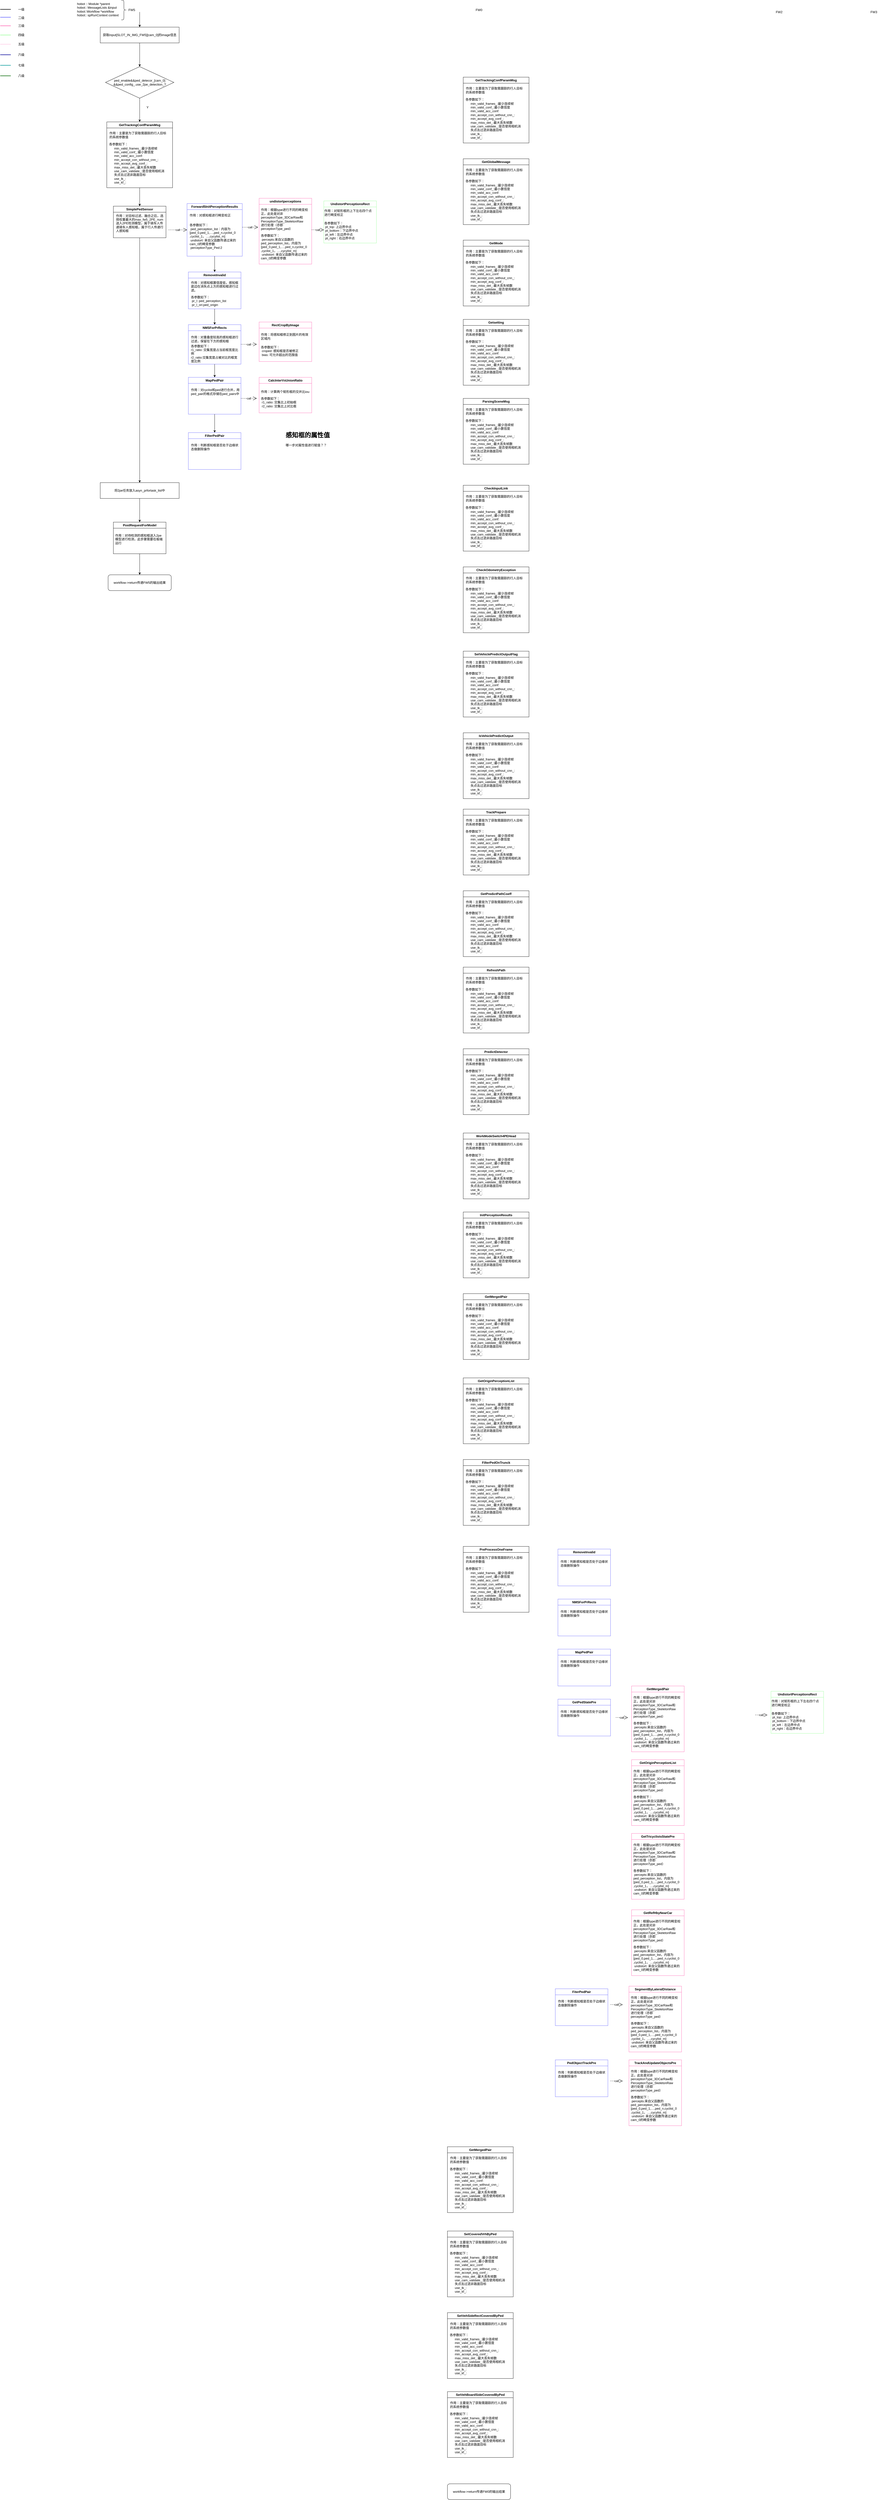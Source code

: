 <mxfile version="21.2.7" type="github">
  <diagram name="第 1 页" id="9pobnR72q5jy9rtLN9cD">
    <mxGraphModel dx="2670" dy="1044" grid="1" gridSize="10" guides="1" tooltips="1" connect="1" arrows="1" fold="1" page="1" pageScale="1" pageWidth="827" pageHeight="1169" math="0" shadow="0">
      <root>
        <mxCell id="0" />
        <mxCell id="1" parent="0" />
        <mxCell id="eINXOdEoiIzQeCJLC4Ov-2" value="FW5" style="text;html=1;strokeColor=none;fillColor=none;align=center;verticalAlign=middle;whiteSpace=wrap;rounded=0;" vertex="1" parent="1">
          <mxGeometry x="20" y="30" width="60" height="30" as="geometry" />
        </mxCell>
        <mxCell id="eINXOdEoiIzQeCJLC4Ov-3" value="FW0" style="text;html=1;strokeColor=none;fillColor=none;align=center;verticalAlign=middle;whiteSpace=wrap;rounded=0;" vertex="1" parent="1">
          <mxGeometry x="1340" y="30" width="60" height="30" as="geometry" />
        </mxCell>
        <mxCell id="eINXOdEoiIzQeCJLC4Ov-4" value="FW2" style="text;html=1;strokeColor=none;fillColor=none;align=center;verticalAlign=middle;whiteSpace=wrap;rounded=0;" vertex="1" parent="1">
          <mxGeometry x="2481" y="37.5" width="60" height="30" as="geometry" />
        </mxCell>
        <mxCell id="eINXOdEoiIzQeCJLC4Ov-5" value="FW3" style="text;html=1;strokeColor=none;fillColor=none;align=center;verticalAlign=middle;whiteSpace=wrap;rounded=0;" vertex="1" parent="1">
          <mxGeometry x="2841" y="37.5" width="60" height="30" as="geometry" />
        </mxCell>
        <mxCell id="eINXOdEoiIzQeCJLC4Ov-8" value="获取input[SLOT_IN_IMG_FW5][cam_0]的image信息" style="rounded=0;whiteSpace=wrap;html=1;" vertex="1" parent="1">
          <mxGeometry x="-70" y="110" width="300" height="60" as="geometry" />
        </mxCell>
        <mxCell id="eINXOdEoiIzQeCJLC4Ov-10" value="" style="shape=curlyBracket;whiteSpace=wrap;html=1;rounded=1;flipH=1;labelPosition=right;verticalLabelPosition=middle;align=left;verticalAlign=middle;" vertex="1" parent="1">
          <mxGeometry x="10" y="7.5" width="20" height="75" as="geometry" />
        </mxCell>
        <mxCell id="eINXOdEoiIzQeCJLC4Ov-11" value="hobot :: Module *parent&lt;br&gt;hobot:: MessageLists &amp;amp;input&lt;br&gt;hobot::Workflow *workflow&lt;br&gt;hobot:: spRunContext context" style="text;html=1;strokeColor=none;fillColor=none;align=left;verticalAlign=middle;whiteSpace=wrap;rounded=0;" vertex="1" parent="1">
          <mxGeometry x="-160" y="7.5" width="170" height="70" as="geometry" />
        </mxCell>
        <mxCell id="eINXOdEoiIzQeCJLC4Ov-12" value="" style="endArrow=classic;html=1;rounded=0;entryX=0.5;entryY=0;entryDx=0;entryDy=0;exitX=1;exitY=0.75;exitDx=0;exitDy=0;" edge="1" parent="1" source="eINXOdEoiIzQeCJLC4Ov-2" target="eINXOdEoiIzQeCJLC4Ov-8">
          <mxGeometry width="50" height="50" relative="1" as="geometry">
            <mxPoint x="90" y="50" as="sourcePoint" />
            <mxPoint x="140" as="targetPoint" />
          </mxGeometry>
        </mxCell>
        <mxCell id="eINXOdEoiIzQeCJLC4Ov-13" value="ped_enable&amp;amp;&amp;amp;ped_detecor_[cam_0]&lt;br&gt;&amp;amp;&amp;amp;ped_config_.use_2pe_detection_?" style="rhombus;whiteSpace=wrap;html=1;" vertex="1" parent="1">
          <mxGeometry x="-50" y="260" width="260" height="120" as="geometry" />
        </mxCell>
        <mxCell id="eINXOdEoiIzQeCJLC4Ov-15" value="GetTrackingConfParamMsg" style="swimlane;whiteSpace=wrap;html=1;" vertex="1" parent="1">
          <mxGeometry x="-45" y="470" width="250" height="250" as="geometry" />
        </mxCell>
        <mxCell id="eINXOdEoiIzQeCJLC4Ov-16" value="作用：主要是为了获取需跟踪的行人目标&lt;br&gt;的系统参数值" style="text;html=1;align=left;verticalAlign=middle;resizable=0;points=[];autosize=1;strokeColor=none;fillColor=none;" vertex="1" parent="eINXOdEoiIzQeCJLC4Ov-15">
          <mxGeometry x="7.5" y="30" width="240" height="40" as="geometry" />
        </mxCell>
        <mxCell id="eINXOdEoiIzQeCJLC4Ov-17" value="各参数如下：" style="text;html=1;strokeColor=none;fillColor=none;align=center;verticalAlign=middle;whiteSpace=wrap;rounded=0;" vertex="1" parent="eINXOdEoiIzQeCJLC4Ov-15">
          <mxGeometry y="70" width="90" height="30" as="geometry" />
        </mxCell>
        <mxCell id="eINXOdEoiIzQeCJLC4Ov-18" value="min_valid_frames_:最少连续帧&lt;br&gt;min_valid_conf_:最小置信度&lt;br&gt;min_valid_acc_conf:&lt;br&gt;min_accept_con_without_cnn_:&lt;br&gt;min_accept_avg_conf_:&lt;br&gt;max_miss_det_:最大丢失帧数&lt;br&gt;use_cam_validate_:是否使用相机消失点去过滤非路面目标&lt;br&gt;use_lk_:&lt;br&gt;use_kf_:" style="text;html=1;strokeColor=none;fillColor=none;align=left;verticalAlign=middle;whiteSpace=wrap;rounded=0;" vertex="1" parent="eINXOdEoiIzQeCJLC4Ov-15">
          <mxGeometry x="26.25" y="90" width="202.5" height="150" as="geometry" />
        </mxCell>
        <mxCell id="eINXOdEoiIzQeCJLC4Ov-19" value="SimplePedSensor" style="swimlane;whiteSpace=wrap;html=1;" vertex="1" parent="1">
          <mxGeometry x="-20" y="790" width="200" height="120" as="geometry">
            <mxRectangle x="-60" y="790" width="140" height="30" as="alternateBounds" />
          </mxGeometry>
        </mxCell>
        <mxCell id="eINXOdEoiIzQeCJLC4Ov-87" value="作用：对目标过滤、融合之后，选择权重最大的max_fw5_2PE_num送入2PE检测模型，属于骑车人传递骑车人感知框，属于行人传递行人感知框" style="text;html=1;strokeColor=none;fillColor=none;align=left;verticalAlign=middle;whiteSpace=wrap;rounded=0;" vertex="1" parent="eINXOdEoiIzQeCJLC4Ov-19">
          <mxGeometry x="7.5" y="30" width="190" height="70" as="geometry" />
        </mxCell>
        <mxCell id="eINXOdEoiIzQeCJLC4Ov-20" value="Forward5InitPerceptionResults" style="swimlane;whiteSpace=wrap;html=1;strokeColor=#6666FF;" vertex="1" parent="1">
          <mxGeometry x="260" y="780" width="210" height="200" as="geometry" />
        </mxCell>
        <mxCell id="eINXOdEoiIzQeCJLC4Ov-46" value="作用：对感知框进行畸变校正" style="text;html=1;strokeColor=none;fillColor=none;align=left;verticalAlign=middle;whiteSpace=wrap;rounded=0;" vertex="1" parent="eINXOdEoiIzQeCJLC4Ov-20">
          <mxGeometry x="7.5" y="30" width="190" height="30" as="geometry" />
        </mxCell>
        <mxCell id="eINXOdEoiIzQeCJLC4Ov-47" value="各参数如下：&lt;br&gt;&lt;span style=&quot;white-space: pre;&quot;&gt;	&lt;/span&gt;ped_perception_list：内容为&lt;br&gt;[ped_0,ped_1,…,ped_n,cyclist_0&lt;br&gt;,cyclist_1，…,cycylist_m]&lt;br&gt;&lt;span style=&quot;white-space: pre;&quot;&gt;	&lt;/span&gt;undistort: 来自父函数传递过来的cam_0的畸变参数&lt;br&gt;&lt;span style=&quot;white-space: pre;&quot;&gt;	&lt;/span&gt;perceptionType_Ped:2" style="text;html=1;strokeColor=none;fillColor=none;align=left;verticalAlign=middle;whiteSpace=wrap;rounded=0;" vertex="1" parent="eINXOdEoiIzQeCJLC4Ov-20">
          <mxGeometry x="7.5" y="70" width="185" height="110" as="geometry" />
        </mxCell>
        <mxCell id="eINXOdEoiIzQeCJLC4Ov-24" value="" style="line;strokeWidth=2;html=1;" vertex="1" parent="1">
          <mxGeometry x="-450" y="37.5" width="40" height="10" as="geometry" />
        </mxCell>
        <mxCell id="eINXOdEoiIzQeCJLC4Ov-25" value="" style="line;strokeWidth=2;html=1;strokeColor=#6666FF;" vertex="1" parent="1">
          <mxGeometry x="-450" y="67.5" width="40" height="10" as="geometry" />
        </mxCell>
        <mxCell id="eINXOdEoiIzQeCJLC4Ov-26" value="一级" style="text;html=1;strokeColor=none;fillColor=none;align=center;verticalAlign=middle;whiteSpace=wrap;rounded=0;" vertex="1" parent="1">
          <mxGeometry x="-400" y="27.5" width="60" height="30" as="geometry" />
        </mxCell>
        <mxCell id="eINXOdEoiIzQeCJLC4Ov-27" value="二级" style="text;html=1;strokeColor=none;fillColor=none;align=center;verticalAlign=middle;whiteSpace=wrap;rounded=0;" vertex="1" parent="1">
          <mxGeometry x="-400" y="60" width="60" height="30" as="geometry" />
        </mxCell>
        <mxCell id="eINXOdEoiIzQeCJLC4Ov-28" value="" style="line;strokeWidth=2;html=1;strokeColor=#FF66B3;" vertex="1" parent="1">
          <mxGeometry x="-450" y="100" width="40" height="10" as="geometry" />
        </mxCell>
        <mxCell id="eINXOdEoiIzQeCJLC4Ov-29" value="三级" style="text;html=1;strokeColor=none;fillColor=none;align=center;verticalAlign=middle;whiteSpace=wrap;rounded=0;" vertex="1" parent="1">
          <mxGeometry x="-400" y="90" width="60" height="30" as="geometry" />
        </mxCell>
        <mxCell id="eINXOdEoiIzQeCJLC4Ov-30" value="四级" style="text;html=1;strokeColor=none;fillColor=none;align=center;verticalAlign=middle;whiteSpace=wrap;rounded=0;" vertex="1" parent="1">
          <mxGeometry x="-400" y="125" width="60" height="30" as="geometry" />
        </mxCell>
        <mxCell id="eINXOdEoiIzQeCJLC4Ov-31" value="" style="line;strokeWidth=2;html=1;strokeColor=#99FF99;" vertex="1" parent="1">
          <mxGeometry x="-450" y="135" width="40" height="10" as="geometry" />
        </mxCell>
        <mxCell id="eINXOdEoiIzQeCJLC4Ov-32" value="" style="line;strokeWidth=2;html=1;strokeColor=#FFCCE6;" vertex="1" parent="1">
          <mxGeometry x="-450" y="170" width="40" height="10" as="geometry" />
        </mxCell>
        <mxCell id="eINXOdEoiIzQeCJLC4Ov-33" value="" style="line;strokeWidth=2;html=1;strokeColor=#000099;" vertex="1" parent="1">
          <mxGeometry x="-450" y="210" width="40" height="10" as="geometry" />
        </mxCell>
        <mxCell id="eINXOdEoiIzQeCJLC4Ov-34" value="" style="line;strokeWidth=2;html=1;strokeColor=#009999;" vertex="1" parent="1">
          <mxGeometry x="-450" y="250" width="40" height="10" as="geometry" />
        </mxCell>
        <mxCell id="eINXOdEoiIzQeCJLC4Ov-35" value="" style="line;strokeWidth=2;html=1;strokeColor=#006600;" vertex="1" parent="1">
          <mxGeometry x="-450" y="290" width="40" height="10" as="geometry" />
        </mxCell>
        <mxCell id="eINXOdEoiIzQeCJLC4Ov-36" value="undistortperceptions" style="swimlane;whiteSpace=wrap;html=1;strokeColor=#FF66B3;" vertex="1" parent="1">
          <mxGeometry x="534" y="760" width="200" height="250" as="geometry" />
        </mxCell>
        <mxCell id="eINXOdEoiIzQeCJLC4Ov-40" value="作用：根据type进行不同的畸变校正，此处是对非perceptionType_3DCarRaw和PerceptionType_SkeletonRaw&lt;br&gt;进行处理（亦即perceptionType_ped）" style="text;html=1;strokeColor=none;fillColor=none;align=left;verticalAlign=middle;whiteSpace=wrap;rounded=0;" vertex="1" parent="eINXOdEoiIzQeCJLC4Ov-36">
          <mxGeometry x="5" y="30" width="190" height="100" as="geometry" />
        </mxCell>
        <mxCell id="eINXOdEoiIzQeCJLC4Ov-45" value="各参数如下：&lt;br&gt;&lt;span style=&quot;white-space: pre;&quot;&gt;	&lt;/span&gt;percepts:来自父函数的ped_perception_list，内容为&lt;br&gt;[ped_0,ped_1,…,ped_n,cyclist_0&lt;br&gt;,cyclist_1，…,cycylist_m]&lt;br&gt;&lt;span style=&quot;white-space: pre;&quot;&gt;	&lt;/span&gt;undistort: 来自父函数传递过来的cam_0的畸变参数" style="text;html=1;strokeColor=none;fillColor=none;align=left;verticalAlign=middle;whiteSpace=wrap;rounded=0;" vertex="1" parent="eINXOdEoiIzQeCJLC4Ov-36">
          <mxGeometry x="5" y="130" width="185" height="110" as="geometry" />
        </mxCell>
        <mxCell id="eINXOdEoiIzQeCJLC4Ov-37" value="UndistortPerceptionsRect" style="swimlane;whiteSpace=wrap;html=1;strokeColor=#99FF99;" vertex="1" parent="1">
          <mxGeometry x="780" y="770" width="200" height="160" as="geometry" />
        </mxCell>
        <mxCell id="eINXOdEoiIzQeCJLC4Ov-38" value="作用：对矩形框的上下左右四个点进行畸变校正" style="text;html=1;strokeColor=none;fillColor=none;align=left;verticalAlign=middle;whiteSpace=wrap;rounded=0;" vertex="1" parent="eINXOdEoiIzQeCJLC4Ov-37">
          <mxGeometry y="30" width="190" height="30" as="geometry" />
        </mxCell>
        <mxCell id="eINXOdEoiIzQeCJLC4Ov-39" value="各参数如下：&lt;br&gt;&lt;span style=&quot;white-space: pre;&quot;&gt;	&lt;/span&gt;pt_top: 上边界中点&lt;br&gt;&lt;span style=&quot;white-space: pre;&quot;&gt;	&lt;/span&gt;pt_bottom：下边界中点&lt;br&gt;&lt;span style=&quot;white-space: pre;&quot;&gt;	&lt;/span&gt;pt_left：左边界中点&lt;br&gt;&lt;span style=&quot;white-space: pre;&quot;&gt;	&lt;/span&gt;pt_right：右边界中点" style="text;html=1;strokeColor=none;fillColor=none;align=left;verticalAlign=middle;whiteSpace=wrap;rounded=0;" vertex="1" parent="eINXOdEoiIzQeCJLC4Ov-37">
          <mxGeometry y="70" width="167.5" height="85" as="geometry" />
        </mxCell>
        <mxCell id="eINXOdEoiIzQeCJLC4Ov-41" value="五级" style="text;html=1;strokeColor=none;fillColor=none;align=center;verticalAlign=middle;whiteSpace=wrap;rounded=0;" vertex="1" parent="1">
          <mxGeometry x="-400" y="160" width="60" height="30" as="geometry" />
        </mxCell>
        <mxCell id="eINXOdEoiIzQeCJLC4Ov-42" value="六级" style="text;html=1;strokeColor=none;fillColor=none;align=center;verticalAlign=middle;whiteSpace=wrap;rounded=0;" vertex="1" parent="1">
          <mxGeometry x="-400" y="200" width="60" height="30" as="geometry" />
        </mxCell>
        <mxCell id="eINXOdEoiIzQeCJLC4Ov-43" value="七级" style="text;html=1;strokeColor=none;fillColor=none;align=center;verticalAlign=middle;whiteSpace=wrap;rounded=0;" vertex="1" parent="1">
          <mxGeometry x="-400" y="240" width="60" height="30" as="geometry" />
        </mxCell>
        <mxCell id="eINXOdEoiIzQeCJLC4Ov-44" value="八级" style="text;html=1;strokeColor=none;fillColor=none;align=center;verticalAlign=middle;whiteSpace=wrap;rounded=0;" vertex="1" parent="1">
          <mxGeometry x="-400" y="280" width="60" height="30" as="geometry" />
        </mxCell>
        <mxCell id="eINXOdEoiIzQeCJLC4Ov-48" value="" style="endArrow=classic;html=1;rounded=0;exitX=0.5;exitY=1;exitDx=0;exitDy=0;" edge="1" parent="1" source="eINXOdEoiIzQeCJLC4Ov-8" target="eINXOdEoiIzQeCJLC4Ov-13">
          <mxGeometry width="50" height="50" relative="1" as="geometry">
            <mxPoint x="520" y="580" as="sourcePoint" />
            <mxPoint x="570" y="530" as="targetPoint" />
          </mxGeometry>
        </mxCell>
        <mxCell id="eINXOdEoiIzQeCJLC4Ov-49" value="" style="endArrow=classic;html=1;rounded=0;entryX=0.5;entryY=0;entryDx=0;entryDy=0;exitX=0.5;exitY=1;exitDx=0;exitDy=0;" edge="1" parent="1" source="eINXOdEoiIzQeCJLC4Ov-13" target="eINXOdEoiIzQeCJLC4Ov-15">
          <mxGeometry width="50" height="50" relative="1" as="geometry">
            <mxPoint x="80" y="390" as="sourcePoint" />
            <mxPoint x="570" y="530" as="targetPoint" />
          </mxGeometry>
        </mxCell>
        <mxCell id="eINXOdEoiIzQeCJLC4Ov-50" value="" style="endArrow=classic;html=1;rounded=0;entryX=0.5;entryY=0;entryDx=0;entryDy=0;exitX=0.5;exitY=1;exitDx=0;exitDy=0;" edge="1" parent="1" source="eINXOdEoiIzQeCJLC4Ov-15" target="eINXOdEoiIzQeCJLC4Ov-19">
          <mxGeometry width="50" height="50" relative="1" as="geometry">
            <mxPoint x="83" y="730" as="sourcePoint" />
            <mxPoint x="570" y="530" as="targetPoint" />
          </mxGeometry>
        </mxCell>
        <mxCell id="eINXOdEoiIzQeCJLC4Ov-55" value="call" style="endArrow=open;endSize=12;dashed=1;html=1;rounded=0;entryX=0;entryY=0.5;entryDx=0;entryDy=0;" edge="1" parent="1" target="eINXOdEoiIzQeCJLC4Ov-20">
          <mxGeometry width="160" relative="1" as="geometry">
            <mxPoint x="190" y="880" as="sourcePoint" />
            <mxPoint x="260" y="900" as="targetPoint" />
          </mxGeometry>
        </mxCell>
        <mxCell id="eINXOdEoiIzQeCJLC4Ov-56" value="call" style="endArrow=open;endSize=12;dashed=1;html=1;rounded=0;" edge="1" parent="1">
          <mxGeometry width="160" relative="1" as="geometry">
            <mxPoint x="470" y="870" as="sourcePoint" />
            <mxPoint x="530" y="870" as="targetPoint" />
          </mxGeometry>
        </mxCell>
        <mxCell id="eINXOdEoiIzQeCJLC4Ov-57" value="call" style="endArrow=open;endSize=12;dashed=1;html=1;rounded=0;" edge="1" parent="1">
          <mxGeometry width="160" relative="1" as="geometry">
            <mxPoint x="734" y="879.58" as="sourcePoint" />
            <mxPoint x="780" y="880" as="targetPoint" />
          </mxGeometry>
        </mxCell>
        <mxCell id="eINXOdEoiIzQeCJLC4Ov-59" value="RemoveInvalid" style="swimlane;whiteSpace=wrap;html=1;strokeColor=#6666FF;" vertex="1" parent="1">
          <mxGeometry x="265" y="1040" width="200" height="140" as="geometry" />
        </mxCell>
        <mxCell id="eINXOdEoiIzQeCJLC4Ov-61" value="作用：对感知框置信度低，感知框底边在消失点上方的感知框进行过滤。" style="text;html=1;strokeColor=none;fillColor=none;align=left;verticalAlign=middle;whiteSpace=wrap;rounded=0;" vertex="1" parent="eINXOdEoiIzQeCJLC4Ov-59">
          <mxGeometry x="7.5" y="30" width="190" height="50" as="geometry" />
        </mxCell>
        <mxCell id="eINXOdEoiIzQeCJLC4Ov-62" value="各参数如下：&lt;br&gt;&lt;span style=&quot;white-space: pre;&quot;&gt;	&lt;/span&gt;pr_l: ped_perception_list&lt;br&gt;&lt;span style=&quot;white-space: pre;&quot;&gt;	&lt;/span&gt;pr_l_ori:ped_origin" style="text;html=1;strokeColor=none;fillColor=none;align=left;verticalAlign=middle;whiteSpace=wrap;rounded=0;" vertex="1" parent="eINXOdEoiIzQeCJLC4Ov-59">
          <mxGeometry x="7.5" y="79" width="185" height="61" as="geometry" />
        </mxCell>
        <mxCell id="eINXOdEoiIzQeCJLC4Ov-60" value="Y" style="text;html=1;strokeColor=none;fillColor=none;align=center;verticalAlign=middle;whiteSpace=wrap;rounded=0;" vertex="1" parent="1">
          <mxGeometry x="80" y="400" width="60" height="30" as="geometry" />
        </mxCell>
        <mxCell id="eINXOdEoiIzQeCJLC4Ov-63" value="" style="endArrow=classic;html=1;rounded=0;exitX=0.5;exitY=1;exitDx=0;exitDy=0;" edge="1" parent="1" source="eINXOdEoiIzQeCJLC4Ov-20" target="eINXOdEoiIzQeCJLC4Ov-59">
          <mxGeometry width="50" height="50" relative="1" as="geometry">
            <mxPoint x="580" y="1190" as="sourcePoint" />
            <mxPoint x="630" y="1140" as="targetPoint" />
          </mxGeometry>
        </mxCell>
        <mxCell id="eINXOdEoiIzQeCJLC4Ov-64" value="NMSForPrRects" style="swimlane;whiteSpace=wrap;html=1;strokeColor=#6666FF;" vertex="1" parent="1">
          <mxGeometry x="265" y="1240" width="200" height="150" as="geometry" />
        </mxCell>
        <mxCell id="eINXOdEoiIzQeCJLC4Ov-65" value="作用：对重叠度较高的感知框进行过滤，保留在下方的感知框" style="text;html=1;strokeColor=none;fillColor=none;align=left;verticalAlign=middle;whiteSpace=wrap;rounded=0;" vertex="1" parent="eINXOdEoiIzQeCJLC4Ov-64">
          <mxGeometry x="7.5" y="30" width="190" height="50" as="geometry" />
        </mxCell>
        <mxCell id="eINXOdEoiIzQeCJLC4Ov-66" value="各参数如下：&lt;br&gt;r1_ratio: 交集宽度占当前框宽度比例&lt;br&gt;r2_ratio:交集宽度占被对比的框宽度比例" style="text;html=1;strokeColor=none;fillColor=none;align=left;verticalAlign=middle;whiteSpace=wrap;rounded=0;" vertex="1" parent="eINXOdEoiIzQeCJLC4Ov-64">
          <mxGeometry x="7.5" y="79" width="185" height="61" as="geometry" />
        </mxCell>
        <mxCell id="eINXOdEoiIzQeCJLC4Ov-67" value="MapPedPair" style="swimlane;whiteSpace=wrap;html=1;strokeColor=#6666FF;" vertex="1" parent="1">
          <mxGeometry x="265" y="1440" width="200" height="140" as="geometry" />
        </mxCell>
        <mxCell id="eINXOdEoiIzQeCJLC4Ov-68" value="作用：对cyclist和ped进行合并，用ped_pair的格式存储在ped_pairs中" style="text;html=1;strokeColor=none;fillColor=none;align=left;verticalAlign=middle;whiteSpace=wrap;rounded=0;" vertex="1" parent="eINXOdEoiIzQeCJLC4Ov-67">
          <mxGeometry x="7.5" y="30" width="190" height="50" as="geometry" />
        </mxCell>
        <mxCell id="eINXOdEoiIzQeCJLC4Ov-70" value="FilterPedPair" style="swimlane;whiteSpace=wrap;html=1;strokeColor=#6666FF;" vertex="1" parent="1">
          <mxGeometry x="265" y="1650" width="200" height="140" as="geometry" />
        </mxCell>
        <mxCell id="eINXOdEoiIzQeCJLC4Ov-71" value="作用：判断感知框是否处于边缘状态做删除操作" style="text;html=1;strokeColor=none;fillColor=none;align=left;verticalAlign=middle;whiteSpace=wrap;rounded=0;" vertex="1" parent="eINXOdEoiIzQeCJLC4Ov-70">
          <mxGeometry x="7.5" y="30" width="190" height="50" as="geometry" />
        </mxCell>
        <mxCell id="eINXOdEoiIzQeCJLC4Ov-73" value="RectCropByImage" style="swimlane;whiteSpace=wrap;html=1;strokeColor=#FF66B3;" vertex="1" parent="1">
          <mxGeometry x="534" y="1230" width="200" height="150" as="geometry" />
        </mxCell>
        <mxCell id="eINXOdEoiIzQeCJLC4Ov-74" value="作用：将感知框修正到图片的有效区域内" style="text;html=1;strokeColor=none;fillColor=none;align=left;verticalAlign=middle;whiteSpace=wrap;rounded=0;" vertex="1" parent="eINXOdEoiIzQeCJLC4Ov-73">
          <mxGeometry x="5" y="30" width="190" height="50" as="geometry" />
        </mxCell>
        <mxCell id="eINXOdEoiIzQeCJLC4Ov-75" value="各参数如下：&lt;br&gt;&lt;span style=&quot;white-space: pre;&quot;&gt;	&lt;/span&gt;croped: 感知框是否被修正&lt;br&gt;&lt;span style=&quot;white-space: pre;&quot;&gt;	&lt;/span&gt;bias: 可允许超出的范围值" style="text;html=1;strokeColor=none;fillColor=none;align=left;verticalAlign=middle;whiteSpace=wrap;rounded=0;" vertex="1" parent="eINXOdEoiIzQeCJLC4Ov-73">
          <mxGeometry x="5" y="80" width="185" height="60" as="geometry" />
        </mxCell>
        <mxCell id="eINXOdEoiIzQeCJLC4Ov-76" value="" style="endArrow=classic;html=1;rounded=0;exitX=0.5;exitY=1;exitDx=0;exitDy=0;entryX=0.5;entryY=0;entryDx=0;entryDy=0;" edge="1" parent="1" source="eINXOdEoiIzQeCJLC4Ov-62" target="eINXOdEoiIzQeCJLC4Ov-64">
          <mxGeometry width="50" height="50" relative="1" as="geometry">
            <mxPoint x="550" y="1320" as="sourcePoint" />
            <mxPoint x="600" y="1270" as="targetPoint" />
          </mxGeometry>
        </mxCell>
        <mxCell id="eINXOdEoiIzQeCJLC4Ov-77" value="call" style="endArrow=open;endSize=12;dashed=1;html=1;rounded=0;" edge="1" parent="1">
          <mxGeometry width="160" relative="1" as="geometry">
            <mxPoint x="465" y="1314.58" as="sourcePoint" />
            <mxPoint x="525" y="1314.58" as="targetPoint" />
          </mxGeometry>
        </mxCell>
        <mxCell id="eINXOdEoiIzQeCJLC4Ov-78" value="" style="endArrow=classic;html=1;rounded=0;exitX=0.5;exitY=1;exitDx=0;exitDy=0;entryX=0.5;entryY=0;entryDx=0;entryDy=0;" edge="1" parent="1" source="eINXOdEoiIzQeCJLC4Ov-64" target="eINXOdEoiIzQeCJLC4Ov-67">
          <mxGeometry width="50" height="50" relative="1" as="geometry">
            <mxPoint x="550" y="1370" as="sourcePoint" />
            <mxPoint x="600" y="1320" as="targetPoint" />
          </mxGeometry>
        </mxCell>
        <mxCell id="eINXOdEoiIzQeCJLC4Ov-79" value="CalcInterVsUnionRatio" style="swimlane;whiteSpace=wrap;html=1;strokeColor=#FF66B3;" vertex="1" parent="1">
          <mxGeometry x="534" y="1440" width="200" height="135" as="geometry" />
        </mxCell>
        <mxCell id="eINXOdEoiIzQeCJLC4Ov-80" value="作用：计算两个矩形框的交并比iou" style="text;html=1;strokeColor=none;fillColor=none;align=left;verticalAlign=middle;whiteSpace=wrap;rounded=0;" vertex="1" parent="eINXOdEoiIzQeCJLC4Ov-79">
          <mxGeometry x="5" y="30" width="190" height="50" as="geometry" />
        </mxCell>
        <mxCell id="eINXOdEoiIzQeCJLC4Ov-81" value="各参数如下：&lt;br&gt;&lt;span style=&quot;white-space: pre;&quot;&gt;	&lt;/span&gt;r1_ratio: 交集比上初始框&lt;br&gt;&lt;span style=&quot;white-space: pre;&quot;&gt;	&lt;/span&gt;r2_ratio: 交集比上对比框" style="text;html=1;strokeColor=none;fillColor=none;align=left;verticalAlign=middle;whiteSpace=wrap;rounded=0;" vertex="1" parent="eINXOdEoiIzQeCJLC4Ov-79">
          <mxGeometry x="5" y="65" width="185" height="60" as="geometry" />
        </mxCell>
        <mxCell id="eINXOdEoiIzQeCJLC4Ov-83" value="call" style="endArrow=open;endSize=12;dashed=1;html=1;rounded=0;" edge="1" parent="1">
          <mxGeometry width="160" relative="1" as="geometry">
            <mxPoint x="465" y="1520" as="sourcePoint" />
            <mxPoint x="525" y="1520" as="targetPoint" />
          </mxGeometry>
        </mxCell>
        <mxCell id="eINXOdEoiIzQeCJLC4Ov-84" value="" style="endArrow=classic;html=1;rounded=0;exitX=0.5;exitY=1;exitDx=0;exitDy=0;entryX=0.5;entryY=0;entryDx=0;entryDy=0;" edge="1" parent="1" source="eINXOdEoiIzQeCJLC4Ov-67" target="eINXOdEoiIzQeCJLC4Ov-70">
          <mxGeometry width="50" height="50" relative="1" as="geometry">
            <mxPoint x="550" y="1680" as="sourcePoint" />
            <mxPoint x="600" y="1630" as="targetPoint" />
          </mxGeometry>
        </mxCell>
        <mxCell id="eINXOdEoiIzQeCJLC4Ov-85" value="&lt;h1&gt;感知框的属性值&lt;/h1&gt;&lt;p&gt;哪一步对属性值进行赋值？？&lt;/p&gt;" style="text;html=1;strokeColor=none;fillColor=none;spacing=5;spacingTop=-20;whiteSpace=wrap;overflow=hidden;rounded=0;" vertex="1" parent="1">
          <mxGeometry x="630" y="1640" width="190" height="120" as="geometry" />
        </mxCell>
        <mxCell id="eINXOdEoiIzQeCJLC4Ov-86" value="将2pe任务放入asyn_prfortask_list中" style="rounded=0;whiteSpace=wrap;html=1;" vertex="1" parent="1">
          <mxGeometry x="-70" y="1840" width="300" height="60" as="geometry" />
        </mxCell>
        <mxCell id="eINXOdEoiIzQeCJLC4Ov-88" value="" style="endArrow=classic;html=1;rounded=0;exitX=0.5;exitY=1;exitDx=0;exitDy=0;entryX=0.5;entryY=0;entryDx=0;entryDy=0;" edge="1" parent="1" source="eINXOdEoiIzQeCJLC4Ov-19" target="eINXOdEoiIzQeCJLC4Ov-86">
          <mxGeometry width="50" height="50" relative="1" as="geometry">
            <mxPoint x="510" y="1190" as="sourcePoint" />
            <mxPoint x="20" y="1390" as="targetPoint" />
          </mxGeometry>
        </mxCell>
        <mxCell id="eINXOdEoiIzQeCJLC4Ov-89" value="PostRequestForModel" style="swimlane;whiteSpace=wrap;html=1;" vertex="1" parent="1">
          <mxGeometry x="-20" y="1990" width="200" height="120" as="geometry" />
        </mxCell>
        <mxCell id="eINXOdEoiIzQeCJLC4Ov-91" value="作用：对待检测的感知框送入2pe模型进行检测，此步骤需要在板端运行" style="text;html=1;strokeColor=none;fillColor=none;align=left;verticalAlign=middle;whiteSpace=wrap;rounded=0;" vertex="1" parent="eINXOdEoiIzQeCJLC4Ov-89">
          <mxGeometry x="5" y="30" width="190" height="70" as="geometry" />
        </mxCell>
        <mxCell id="eINXOdEoiIzQeCJLC4Ov-90" value="" style="endArrow=classic;html=1;rounded=0;exitX=0.5;exitY=1;exitDx=0;exitDy=0;" edge="1" parent="1" source="eINXOdEoiIzQeCJLC4Ov-86" target="eINXOdEoiIzQeCJLC4Ov-89">
          <mxGeometry width="50" height="50" relative="1" as="geometry">
            <mxPoint x="510" y="1930" as="sourcePoint" />
            <mxPoint x="560" y="1880" as="targetPoint" />
          </mxGeometry>
        </mxCell>
        <mxCell id="eINXOdEoiIzQeCJLC4Ov-92" value="workflow-&amp;gt;return传递FW5的输出结果" style="rounded=1;whiteSpace=wrap;html=1;" vertex="1" parent="1">
          <mxGeometry x="-40" y="2190" width="240" height="60" as="geometry" />
        </mxCell>
        <mxCell id="eINXOdEoiIzQeCJLC4Ov-93" value="" style="endArrow=classic;html=1;rounded=0;exitX=0.5;exitY=1;exitDx=0;exitDy=0;entryX=0.5;entryY=0;entryDx=0;entryDy=0;" edge="1" parent="1" source="eINXOdEoiIzQeCJLC4Ov-89" target="eINXOdEoiIzQeCJLC4Ov-92">
          <mxGeometry width="50" height="50" relative="1" as="geometry">
            <mxPoint x="510" y="1940" as="sourcePoint" />
            <mxPoint x="560" y="1890" as="targetPoint" />
          </mxGeometry>
        </mxCell>
        <mxCell id="eINXOdEoiIzQeCJLC4Ov-94" value="GetTrackingConfParamMsg" style="swimlane;whiteSpace=wrap;html=1;" vertex="1" parent="1">
          <mxGeometry x="1310" y="300" width="250" height="250" as="geometry" />
        </mxCell>
        <mxCell id="eINXOdEoiIzQeCJLC4Ov-95" value="作用：主要是为了获取需跟踪的行人目标&lt;br&gt;的系统参数值" style="text;html=1;align=left;verticalAlign=middle;resizable=0;points=[];autosize=1;strokeColor=none;fillColor=none;" vertex="1" parent="eINXOdEoiIzQeCJLC4Ov-94">
          <mxGeometry x="7.5" y="30" width="240" height="40" as="geometry" />
        </mxCell>
        <mxCell id="eINXOdEoiIzQeCJLC4Ov-96" value="各参数如下：" style="text;html=1;strokeColor=none;fillColor=none;align=center;verticalAlign=middle;whiteSpace=wrap;rounded=0;" vertex="1" parent="eINXOdEoiIzQeCJLC4Ov-94">
          <mxGeometry y="70" width="90" height="30" as="geometry" />
        </mxCell>
        <mxCell id="eINXOdEoiIzQeCJLC4Ov-97" value="min_valid_frames_:最少连续帧&lt;br&gt;min_valid_conf_:最小置信度&lt;br&gt;min_valid_acc_conf:&lt;br&gt;min_accept_con_without_cnn_:&lt;br&gt;min_accept_avg_conf_:&lt;br&gt;max_miss_det_:最大丢失帧数&lt;br&gt;use_cam_validate_:是否使用相机消失点去过滤非路面目标&lt;br&gt;use_lk_:&lt;br&gt;use_kf_:" style="text;html=1;strokeColor=none;fillColor=none;align=left;verticalAlign=middle;whiteSpace=wrap;rounded=0;" vertex="1" parent="eINXOdEoiIzQeCJLC4Ov-94">
          <mxGeometry x="26.25" y="90" width="202.5" height="150" as="geometry" />
        </mxCell>
        <mxCell id="eINXOdEoiIzQeCJLC4Ov-98" value="GetGlobalMessage" style="swimlane;whiteSpace=wrap;html=1;" vertex="1" parent="1">
          <mxGeometry x="1310" y="610" width="250" height="250" as="geometry" />
        </mxCell>
        <mxCell id="eINXOdEoiIzQeCJLC4Ov-99" value="作用：主要是为了获取需跟踪的行人目标&lt;br&gt;的系统参数值" style="text;html=1;align=left;verticalAlign=middle;resizable=0;points=[];autosize=1;strokeColor=none;fillColor=none;" vertex="1" parent="eINXOdEoiIzQeCJLC4Ov-98">
          <mxGeometry x="7.5" y="30" width="240" height="40" as="geometry" />
        </mxCell>
        <mxCell id="eINXOdEoiIzQeCJLC4Ov-100" value="各参数如下：" style="text;html=1;strokeColor=none;fillColor=none;align=center;verticalAlign=middle;whiteSpace=wrap;rounded=0;" vertex="1" parent="eINXOdEoiIzQeCJLC4Ov-98">
          <mxGeometry y="70" width="90" height="30" as="geometry" />
        </mxCell>
        <mxCell id="eINXOdEoiIzQeCJLC4Ov-101" value="min_valid_frames_:最少连续帧&lt;br&gt;min_valid_conf_:最小置信度&lt;br&gt;min_valid_acc_conf:&lt;br&gt;min_accept_con_without_cnn_:&lt;br&gt;min_accept_avg_conf_:&lt;br&gt;max_miss_det_:最大丢失帧数&lt;br&gt;use_cam_validate_:是否使用相机消失点去过滤非路面目标&lt;br&gt;use_lk_:&lt;br&gt;use_kf_:" style="text;html=1;strokeColor=none;fillColor=none;align=left;verticalAlign=middle;whiteSpace=wrap;rounded=0;" vertex="1" parent="eINXOdEoiIzQeCJLC4Ov-98">
          <mxGeometry x="26.25" y="90" width="202.5" height="150" as="geometry" />
        </mxCell>
        <mxCell id="eINXOdEoiIzQeCJLC4Ov-102" value="GetMode" style="swimlane;whiteSpace=wrap;html=1;" vertex="1" parent="1">
          <mxGeometry x="1310" y="919" width="250" height="250" as="geometry" />
        </mxCell>
        <mxCell id="eINXOdEoiIzQeCJLC4Ov-103" value="作用：主要是为了获取需跟踪的行人目标&lt;br&gt;的系统参数值" style="text;html=1;align=left;verticalAlign=middle;resizable=0;points=[];autosize=1;strokeColor=none;fillColor=none;" vertex="1" parent="eINXOdEoiIzQeCJLC4Ov-102">
          <mxGeometry x="7.5" y="30" width="240" height="40" as="geometry" />
        </mxCell>
        <mxCell id="eINXOdEoiIzQeCJLC4Ov-104" value="各参数如下：" style="text;html=1;strokeColor=none;fillColor=none;align=center;verticalAlign=middle;whiteSpace=wrap;rounded=0;" vertex="1" parent="eINXOdEoiIzQeCJLC4Ov-102">
          <mxGeometry y="70" width="90" height="30" as="geometry" />
        </mxCell>
        <mxCell id="eINXOdEoiIzQeCJLC4Ov-105" value="min_valid_frames_:最少连续帧&lt;br&gt;min_valid_conf_:最小置信度&lt;br&gt;min_valid_acc_conf:&lt;br&gt;min_accept_con_without_cnn_:&lt;br&gt;min_accept_avg_conf_:&lt;br&gt;max_miss_det_:最大丢失帧数&lt;br&gt;use_cam_validate_:是否使用相机消失点去过滤非路面目标&lt;br&gt;use_lk_:&lt;br&gt;use_kf_:" style="text;html=1;strokeColor=none;fillColor=none;align=left;verticalAlign=middle;whiteSpace=wrap;rounded=0;" vertex="1" parent="eINXOdEoiIzQeCJLC4Ov-102">
          <mxGeometry x="26.25" y="90" width="202.5" height="150" as="geometry" />
        </mxCell>
        <mxCell id="eINXOdEoiIzQeCJLC4Ov-106" value="Getsetting" style="swimlane;whiteSpace=wrap;html=1;" vertex="1" parent="1">
          <mxGeometry x="1310" y="1220" width="250" height="250" as="geometry" />
        </mxCell>
        <mxCell id="eINXOdEoiIzQeCJLC4Ov-107" value="作用：主要是为了获取需跟踪的行人目标&lt;br&gt;的系统参数值" style="text;html=1;align=left;verticalAlign=middle;resizable=0;points=[];autosize=1;strokeColor=none;fillColor=none;" vertex="1" parent="eINXOdEoiIzQeCJLC4Ov-106">
          <mxGeometry x="7.5" y="30" width="240" height="40" as="geometry" />
        </mxCell>
        <mxCell id="eINXOdEoiIzQeCJLC4Ov-108" value="各参数如下：" style="text;html=1;strokeColor=none;fillColor=none;align=center;verticalAlign=middle;whiteSpace=wrap;rounded=0;" vertex="1" parent="eINXOdEoiIzQeCJLC4Ov-106">
          <mxGeometry y="70" width="90" height="30" as="geometry" />
        </mxCell>
        <mxCell id="eINXOdEoiIzQeCJLC4Ov-109" value="min_valid_frames_:最少连续帧&lt;br&gt;min_valid_conf_:最小置信度&lt;br&gt;min_valid_acc_conf:&lt;br&gt;min_accept_con_without_cnn_:&lt;br&gt;min_accept_avg_conf_:&lt;br&gt;max_miss_det_:最大丢失帧数&lt;br&gt;use_cam_validate_:是否使用相机消失点去过滤非路面目标&lt;br&gt;use_lk_:&lt;br&gt;use_kf_:" style="text;html=1;strokeColor=none;fillColor=none;align=left;verticalAlign=middle;whiteSpace=wrap;rounded=0;" vertex="1" parent="eINXOdEoiIzQeCJLC4Ov-106">
          <mxGeometry x="26.25" y="90" width="202.5" height="150" as="geometry" />
        </mxCell>
        <mxCell id="eINXOdEoiIzQeCJLC4Ov-110" value="ParsingSceneMsg" style="swimlane;whiteSpace=wrap;html=1;" vertex="1" parent="1">
          <mxGeometry x="1310" y="1520" width="250" height="250" as="geometry" />
        </mxCell>
        <mxCell id="eINXOdEoiIzQeCJLC4Ov-111" value="作用：主要是为了获取需跟踪的行人目标&lt;br&gt;的系统参数值" style="text;html=1;align=left;verticalAlign=middle;resizable=0;points=[];autosize=1;strokeColor=none;fillColor=none;" vertex="1" parent="eINXOdEoiIzQeCJLC4Ov-110">
          <mxGeometry x="7.5" y="30" width="240" height="40" as="geometry" />
        </mxCell>
        <mxCell id="eINXOdEoiIzQeCJLC4Ov-112" value="各参数如下：" style="text;html=1;strokeColor=none;fillColor=none;align=center;verticalAlign=middle;whiteSpace=wrap;rounded=0;" vertex="1" parent="eINXOdEoiIzQeCJLC4Ov-110">
          <mxGeometry y="70" width="90" height="30" as="geometry" />
        </mxCell>
        <mxCell id="eINXOdEoiIzQeCJLC4Ov-113" value="min_valid_frames_:最少连续帧&lt;br&gt;min_valid_conf_:最小置信度&lt;br&gt;min_valid_acc_conf:&lt;br&gt;min_accept_con_without_cnn_:&lt;br&gt;min_accept_avg_conf_:&lt;br&gt;max_miss_det_:最大丢失帧数&lt;br&gt;use_cam_validate_:是否使用相机消失点去过滤非路面目标&lt;br&gt;use_lk_:&lt;br&gt;use_kf_:" style="text;html=1;strokeColor=none;fillColor=none;align=left;verticalAlign=middle;whiteSpace=wrap;rounded=0;" vertex="1" parent="eINXOdEoiIzQeCJLC4Ov-110">
          <mxGeometry x="26.25" y="90" width="202.5" height="150" as="geometry" />
        </mxCell>
        <mxCell id="eINXOdEoiIzQeCJLC4Ov-114" value="CheckInputLink" style="swimlane;whiteSpace=wrap;html=1;" vertex="1" parent="1">
          <mxGeometry x="1310" y="1850" width="250" height="250" as="geometry" />
        </mxCell>
        <mxCell id="eINXOdEoiIzQeCJLC4Ov-115" value="作用：主要是为了获取需跟踪的行人目标&lt;br&gt;的系统参数值" style="text;html=1;align=left;verticalAlign=middle;resizable=0;points=[];autosize=1;strokeColor=none;fillColor=none;" vertex="1" parent="eINXOdEoiIzQeCJLC4Ov-114">
          <mxGeometry x="7.5" y="30" width="240" height="40" as="geometry" />
        </mxCell>
        <mxCell id="eINXOdEoiIzQeCJLC4Ov-116" value="各参数如下：" style="text;html=1;strokeColor=none;fillColor=none;align=center;verticalAlign=middle;whiteSpace=wrap;rounded=0;" vertex="1" parent="eINXOdEoiIzQeCJLC4Ov-114">
          <mxGeometry y="70" width="90" height="30" as="geometry" />
        </mxCell>
        <mxCell id="eINXOdEoiIzQeCJLC4Ov-117" value="min_valid_frames_:最少连续帧&lt;br&gt;min_valid_conf_:最小置信度&lt;br&gt;min_valid_acc_conf:&lt;br&gt;min_accept_con_without_cnn_:&lt;br&gt;min_accept_avg_conf_:&lt;br&gt;max_miss_det_:最大丢失帧数&lt;br&gt;use_cam_validate_:是否使用相机消失点去过滤非路面目标&lt;br&gt;use_lk_:&lt;br&gt;use_kf_:" style="text;html=1;strokeColor=none;fillColor=none;align=left;verticalAlign=middle;whiteSpace=wrap;rounded=0;" vertex="1" parent="eINXOdEoiIzQeCJLC4Ov-114">
          <mxGeometry x="26.25" y="90" width="202.5" height="150" as="geometry" />
        </mxCell>
        <mxCell id="eINXOdEoiIzQeCJLC4Ov-118" value="CheckOdometryException" style="swimlane;whiteSpace=wrap;html=1;" vertex="1" parent="1">
          <mxGeometry x="1310" y="2160" width="250" height="250" as="geometry" />
        </mxCell>
        <mxCell id="eINXOdEoiIzQeCJLC4Ov-119" value="作用：主要是为了获取需跟踪的行人目标&lt;br&gt;的系统参数值" style="text;html=1;align=left;verticalAlign=middle;resizable=0;points=[];autosize=1;strokeColor=none;fillColor=none;" vertex="1" parent="eINXOdEoiIzQeCJLC4Ov-118">
          <mxGeometry x="7.5" y="30" width="240" height="40" as="geometry" />
        </mxCell>
        <mxCell id="eINXOdEoiIzQeCJLC4Ov-120" value="各参数如下：" style="text;html=1;strokeColor=none;fillColor=none;align=center;verticalAlign=middle;whiteSpace=wrap;rounded=0;" vertex="1" parent="eINXOdEoiIzQeCJLC4Ov-118">
          <mxGeometry y="70" width="90" height="30" as="geometry" />
        </mxCell>
        <mxCell id="eINXOdEoiIzQeCJLC4Ov-121" value="min_valid_frames_:最少连续帧&lt;br&gt;min_valid_conf_:最小置信度&lt;br&gt;min_valid_acc_conf:&lt;br&gt;min_accept_con_without_cnn_:&lt;br&gt;min_accept_avg_conf_:&lt;br&gt;max_miss_det_:最大丢失帧数&lt;br&gt;use_cam_validate_:是否使用相机消失点去过滤非路面目标&lt;br&gt;use_lk_:&lt;br&gt;use_kf_:" style="text;html=1;strokeColor=none;fillColor=none;align=left;verticalAlign=middle;whiteSpace=wrap;rounded=0;" vertex="1" parent="eINXOdEoiIzQeCJLC4Ov-118">
          <mxGeometry x="26.25" y="90" width="202.5" height="150" as="geometry" />
        </mxCell>
        <mxCell id="eINXOdEoiIzQeCJLC4Ov-122" value="SetVehiclePredictOutputFlag" style="swimlane;whiteSpace=wrap;html=1;" vertex="1" parent="1">
          <mxGeometry x="1310" y="2480" width="250" height="250" as="geometry" />
        </mxCell>
        <mxCell id="eINXOdEoiIzQeCJLC4Ov-123" value="作用：主要是为了获取需跟踪的行人目标&lt;br&gt;的系统参数值" style="text;html=1;align=left;verticalAlign=middle;resizable=0;points=[];autosize=1;strokeColor=none;fillColor=none;" vertex="1" parent="eINXOdEoiIzQeCJLC4Ov-122">
          <mxGeometry x="7.5" y="30" width="240" height="40" as="geometry" />
        </mxCell>
        <mxCell id="eINXOdEoiIzQeCJLC4Ov-124" value="各参数如下：" style="text;html=1;strokeColor=none;fillColor=none;align=center;verticalAlign=middle;whiteSpace=wrap;rounded=0;" vertex="1" parent="eINXOdEoiIzQeCJLC4Ov-122">
          <mxGeometry y="70" width="90" height="30" as="geometry" />
        </mxCell>
        <mxCell id="eINXOdEoiIzQeCJLC4Ov-125" value="min_valid_frames_:最少连续帧&lt;br&gt;min_valid_conf_:最小置信度&lt;br&gt;min_valid_acc_conf:&lt;br&gt;min_accept_con_without_cnn_:&lt;br&gt;min_accept_avg_conf_:&lt;br&gt;max_miss_det_:最大丢失帧数&lt;br&gt;use_cam_validate_:是否使用相机消失点去过滤非路面目标&lt;br&gt;use_lk_:&lt;br&gt;use_kf_:" style="text;html=1;strokeColor=none;fillColor=none;align=left;verticalAlign=middle;whiteSpace=wrap;rounded=0;" vertex="1" parent="eINXOdEoiIzQeCJLC4Ov-122">
          <mxGeometry x="26.25" y="90" width="202.5" height="150" as="geometry" />
        </mxCell>
        <mxCell id="eINXOdEoiIzQeCJLC4Ov-126" value="IsVehiclePredictOutput" style="swimlane;whiteSpace=wrap;html=1;" vertex="1" parent="1">
          <mxGeometry x="1310" y="2790" width="250" height="250" as="geometry" />
        </mxCell>
        <mxCell id="eINXOdEoiIzQeCJLC4Ov-127" value="作用：主要是为了获取需跟踪的行人目标&lt;br&gt;的系统参数值" style="text;html=1;align=left;verticalAlign=middle;resizable=0;points=[];autosize=1;strokeColor=none;fillColor=none;" vertex="1" parent="eINXOdEoiIzQeCJLC4Ov-126">
          <mxGeometry x="7.5" y="30" width="240" height="40" as="geometry" />
        </mxCell>
        <mxCell id="eINXOdEoiIzQeCJLC4Ov-128" value="各参数如下：" style="text;html=1;strokeColor=none;fillColor=none;align=center;verticalAlign=middle;whiteSpace=wrap;rounded=0;" vertex="1" parent="eINXOdEoiIzQeCJLC4Ov-126">
          <mxGeometry y="70" width="90" height="30" as="geometry" />
        </mxCell>
        <mxCell id="eINXOdEoiIzQeCJLC4Ov-129" value="min_valid_frames_:最少连续帧&lt;br&gt;min_valid_conf_:最小置信度&lt;br&gt;min_valid_acc_conf:&lt;br&gt;min_accept_con_without_cnn_:&lt;br&gt;min_accept_avg_conf_:&lt;br&gt;max_miss_det_:最大丢失帧数&lt;br&gt;use_cam_validate_:是否使用相机消失点去过滤非路面目标&lt;br&gt;use_lk_:&lt;br&gt;use_kf_:" style="text;html=1;strokeColor=none;fillColor=none;align=left;verticalAlign=middle;whiteSpace=wrap;rounded=0;" vertex="1" parent="eINXOdEoiIzQeCJLC4Ov-126">
          <mxGeometry x="26.25" y="90" width="202.5" height="150" as="geometry" />
        </mxCell>
        <mxCell id="eINXOdEoiIzQeCJLC4Ov-130" value="TrackPrepare" style="swimlane;whiteSpace=wrap;html=1;" vertex="1" parent="1">
          <mxGeometry x="1310" y="3080" width="250" height="250" as="geometry" />
        </mxCell>
        <mxCell id="eINXOdEoiIzQeCJLC4Ov-131" value="作用：主要是为了获取需跟踪的行人目标&lt;br&gt;的系统参数值" style="text;html=1;align=left;verticalAlign=middle;resizable=0;points=[];autosize=1;strokeColor=none;fillColor=none;" vertex="1" parent="eINXOdEoiIzQeCJLC4Ov-130">
          <mxGeometry x="7.5" y="30" width="240" height="40" as="geometry" />
        </mxCell>
        <mxCell id="eINXOdEoiIzQeCJLC4Ov-132" value="各参数如下：" style="text;html=1;strokeColor=none;fillColor=none;align=center;verticalAlign=middle;whiteSpace=wrap;rounded=0;" vertex="1" parent="eINXOdEoiIzQeCJLC4Ov-130">
          <mxGeometry y="70" width="90" height="30" as="geometry" />
        </mxCell>
        <mxCell id="eINXOdEoiIzQeCJLC4Ov-133" value="min_valid_frames_:最少连续帧&lt;br&gt;min_valid_conf_:最小置信度&lt;br&gt;min_valid_acc_conf:&lt;br&gt;min_accept_con_without_cnn_:&lt;br&gt;min_accept_avg_conf_:&lt;br&gt;max_miss_det_:最大丢失帧数&lt;br&gt;use_cam_validate_:是否使用相机消失点去过滤非路面目标&lt;br&gt;use_lk_:&lt;br&gt;use_kf_:" style="text;html=1;strokeColor=none;fillColor=none;align=left;verticalAlign=middle;whiteSpace=wrap;rounded=0;" vertex="1" parent="eINXOdEoiIzQeCJLC4Ov-130">
          <mxGeometry x="26.25" y="90" width="202.5" height="150" as="geometry" />
        </mxCell>
        <mxCell id="eINXOdEoiIzQeCJLC4Ov-134" value="GetPredictPathCoeff" style="swimlane;whiteSpace=wrap;html=1;" vertex="1" parent="1">
          <mxGeometry x="1310" y="3390" width="250" height="250" as="geometry" />
        </mxCell>
        <mxCell id="eINXOdEoiIzQeCJLC4Ov-135" value="作用：主要是为了获取需跟踪的行人目标&lt;br&gt;的系统参数值" style="text;html=1;align=left;verticalAlign=middle;resizable=0;points=[];autosize=1;strokeColor=none;fillColor=none;" vertex="1" parent="eINXOdEoiIzQeCJLC4Ov-134">
          <mxGeometry x="7.5" y="30" width="240" height="40" as="geometry" />
        </mxCell>
        <mxCell id="eINXOdEoiIzQeCJLC4Ov-136" value="各参数如下：" style="text;html=1;strokeColor=none;fillColor=none;align=center;verticalAlign=middle;whiteSpace=wrap;rounded=0;" vertex="1" parent="eINXOdEoiIzQeCJLC4Ov-134">
          <mxGeometry y="70" width="90" height="30" as="geometry" />
        </mxCell>
        <mxCell id="eINXOdEoiIzQeCJLC4Ov-137" value="min_valid_frames_:最少连续帧&lt;br&gt;min_valid_conf_:最小置信度&lt;br&gt;min_valid_acc_conf:&lt;br&gt;min_accept_con_without_cnn_:&lt;br&gt;min_accept_avg_conf_:&lt;br&gt;max_miss_det_:最大丢失帧数&lt;br&gt;use_cam_validate_:是否使用相机消失点去过滤非路面目标&lt;br&gt;use_lk_:&lt;br&gt;use_kf_:" style="text;html=1;strokeColor=none;fillColor=none;align=left;verticalAlign=middle;whiteSpace=wrap;rounded=0;" vertex="1" parent="eINXOdEoiIzQeCJLC4Ov-134">
          <mxGeometry x="26.25" y="90" width="202.5" height="150" as="geometry" />
        </mxCell>
        <mxCell id="eINXOdEoiIzQeCJLC4Ov-138" value="RefreshPath" style="swimlane;whiteSpace=wrap;html=1;" vertex="1" parent="1">
          <mxGeometry x="1310" y="3680" width="250" height="250" as="geometry" />
        </mxCell>
        <mxCell id="eINXOdEoiIzQeCJLC4Ov-139" value="作用：主要是为了获取需跟踪的行人目标&lt;br&gt;的系统参数值" style="text;html=1;align=left;verticalAlign=middle;resizable=0;points=[];autosize=1;strokeColor=none;fillColor=none;" vertex="1" parent="eINXOdEoiIzQeCJLC4Ov-138">
          <mxGeometry x="7.5" y="30" width="240" height="40" as="geometry" />
        </mxCell>
        <mxCell id="eINXOdEoiIzQeCJLC4Ov-140" value="各参数如下：" style="text;html=1;strokeColor=none;fillColor=none;align=center;verticalAlign=middle;whiteSpace=wrap;rounded=0;" vertex="1" parent="eINXOdEoiIzQeCJLC4Ov-138">
          <mxGeometry y="70" width="90" height="30" as="geometry" />
        </mxCell>
        <mxCell id="eINXOdEoiIzQeCJLC4Ov-141" value="min_valid_frames_:最少连续帧&lt;br&gt;min_valid_conf_:最小置信度&lt;br&gt;min_valid_acc_conf:&lt;br&gt;min_accept_con_without_cnn_:&lt;br&gt;min_accept_avg_conf_:&lt;br&gt;max_miss_det_:最大丢失帧数&lt;br&gt;use_cam_validate_:是否使用相机消失点去过滤非路面目标&lt;br&gt;use_lk_:&lt;br&gt;use_kf_:" style="text;html=1;strokeColor=none;fillColor=none;align=left;verticalAlign=middle;whiteSpace=wrap;rounded=0;" vertex="1" parent="eINXOdEoiIzQeCJLC4Ov-138">
          <mxGeometry x="26.25" y="90" width="202.5" height="150" as="geometry" />
        </mxCell>
        <mxCell id="eINXOdEoiIzQeCJLC4Ov-142" value="PredictDetector" style="swimlane;whiteSpace=wrap;html=1;" vertex="1" parent="1">
          <mxGeometry x="1310" y="3990" width="250" height="250" as="geometry" />
        </mxCell>
        <mxCell id="eINXOdEoiIzQeCJLC4Ov-143" value="作用：主要是为了获取需跟踪的行人目标&lt;br&gt;的系统参数值" style="text;html=1;align=left;verticalAlign=middle;resizable=0;points=[];autosize=1;strokeColor=none;fillColor=none;" vertex="1" parent="eINXOdEoiIzQeCJLC4Ov-142">
          <mxGeometry x="7.5" y="30" width="240" height="40" as="geometry" />
        </mxCell>
        <mxCell id="eINXOdEoiIzQeCJLC4Ov-144" value="各参数如下：" style="text;html=1;strokeColor=none;fillColor=none;align=center;verticalAlign=middle;whiteSpace=wrap;rounded=0;" vertex="1" parent="eINXOdEoiIzQeCJLC4Ov-142">
          <mxGeometry y="70" width="90" height="30" as="geometry" />
        </mxCell>
        <mxCell id="eINXOdEoiIzQeCJLC4Ov-145" value="min_valid_frames_:最少连续帧&lt;br&gt;min_valid_conf_:最小置信度&lt;br&gt;min_valid_acc_conf:&lt;br&gt;min_accept_con_without_cnn_:&lt;br&gt;min_accept_avg_conf_:&lt;br&gt;max_miss_det_:最大丢失帧数&lt;br&gt;use_cam_validate_:是否使用相机消失点去过滤非路面目标&lt;br&gt;use_lk_:&lt;br&gt;use_kf_:" style="text;html=1;strokeColor=none;fillColor=none;align=left;verticalAlign=middle;whiteSpace=wrap;rounded=0;" vertex="1" parent="eINXOdEoiIzQeCJLC4Ov-142">
          <mxGeometry x="26.25" y="90" width="202.5" height="150" as="geometry" />
        </mxCell>
        <mxCell id="eINXOdEoiIzQeCJLC4Ov-146" value="WorkModeSwitch4PEHead" style="swimlane;whiteSpace=wrap;html=1;" vertex="1" parent="1">
          <mxGeometry x="1310" y="4310" width="250" height="250" as="geometry" />
        </mxCell>
        <mxCell id="eINXOdEoiIzQeCJLC4Ov-147" value="作用：主要是为了获取需跟踪的行人目标&lt;br&gt;的系统参数值" style="text;html=1;align=left;verticalAlign=middle;resizable=0;points=[];autosize=1;strokeColor=none;fillColor=none;" vertex="1" parent="eINXOdEoiIzQeCJLC4Ov-146">
          <mxGeometry x="7.5" y="30" width="240" height="40" as="geometry" />
        </mxCell>
        <mxCell id="eINXOdEoiIzQeCJLC4Ov-148" value="各参数如下：" style="text;html=1;strokeColor=none;fillColor=none;align=center;verticalAlign=middle;whiteSpace=wrap;rounded=0;" vertex="1" parent="eINXOdEoiIzQeCJLC4Ov-146">
          <mxGeometry y="70" width="90" height="30" as="geometry" />
        </mxCell>
        <mxCell id="eINXOdEoiIzQeCJLC4Ov-149" value="min_valid_frames_:最少连续帧&lt;br&gt;min_valid_conf_:最小置信度&lt;br&gt;min_valid_acc_conf:&lt;br&gt;min_accept_con_without_cnn_:&lt;br&gt;min_accept_avg_conf_:&lt;br&gt;max_miss_det_:最大丢失帧数&lt;br&gt;use_cam_validate_:是否使用相机消失点去过滤非路面目标&lt;br&gt;use_lk_:&lt;br&gt;use_kf_:" style="text;html=1;strokeColor=none;fillColor=none;align=left;verticalAlign=middle;whiteSpace=wrap;rounded=0;" vertex="1" parent="eINXOdEoiIzQeCJLC4Ov-146">
          <mxGeometry x="26.25" y="90" width="202.5" height="150" as="geometry" />
        </mxCell>
        <mxCell id="eINXOdEoiIzQeCJLC4Ov-150" value="InitPerceptionResults" style="swimlane;whiteSpace=wrap;html=1;" vertex="1" parent="1">
          <mxGeometry x="1310" y="4610" width="250" height="250" as="geometry" />
        </mxCell>
        <mxCell id="eINXOdEoiIzQeCJLC4Ov-151" value="作用：主要是为了获取需跟踪的行人目标&lt;br&gt;的系统参数值" style="text;html=1;align=left;verticalAlign=middle;resizable=0;points=[];autosize=1;strokeColor=none;fillColor=none;" vertex="1" parent="eINXOdEoiIzQeCJLC4Ov-150">
          <mxGeometry x="7.5" y="30" width="240" height="40" as="geometry" />
        </mxCell>
        <mxCell id="eINXOdEoiIzQeCJLC4Ov-152" value="各参数如下：" style="text;html=1;strokeColor=none;fillColor=none;align=center;verticalAlign=middle;whiteSpace=wrap;rounded=0;" vertex="1" parent="eINXOdEoiIzQeCJLC4Ov-150">
          <mxGeometry y="70" width="90" height="30" as="geometry" />
        </mxCell>
        <mxCell id="eINXOdEoiIzQeCJLC4Ov-153" value="min_valid_frames_:最少连续帧&lt;br&gt;min_valid_conf_:最小置信度&lt;br&gt;min_valid_acc_conf:&lt;br&gt;min_accept_con_without_cnn_:&lt;br&gt;min_accept_avg_conf_:&lt;br&gt;max_miss_det_:最大丢失帧数&lt;br&gt;use_cam_validate_:是否使用相机消失点去过滤非路面目标&lt;br&gt;use_lk_:&lt;br&gt;use_kf_:" style="text;html=1;strokeColor=none;fillColor=none;align=left;verticalAlign=middle;whiteSpace=wrap;rounded=0;" vertex="1" parent="eINXOdEoiIzQeCJLC4Ov-150">
          <mxGeometry x="26.25" y="90" width="202.5" height="150" as="geometry" />
        </mxCell>
        <mxCell id="eINXOdEoiIzQeCJLC4Ov-154" value="GetMergedPair" style="swimlane;whiteSpace=wrap;html=1;" vertex="1" parent="1">
          <mxGeometry x="1310" y="4920" width="250" height="250" as="geometry" />
        </mxCell>
        <mxCell id="eINXOdEoiIzQeCJLC4Ov-155" value="作用：主要是为了获取需跟踪的行人目标&lt;br&gt;的系统参数值" style="text;html=1;align=left;verticalAlign=middle;resizable=0;points=[];autosize=1;strokeColor=none;fillColor=none;" vertex="1" parent="eINXOdEoiIzQeCJLC4Ov-154">
          <mxGeometry x="7.5" y="30" width="240" height="40" as="geometry" />
        </mxCell>
        <mxCell id="eINXOdEoiIzQeCJLC4Ov-156" value="各参数如下：" style="text;html=1;strokeColor=none;fillColor=none;align=center;verticalAlign=middle;whiteSpace=wrap;rounded=0;" vertex="1" parent="eINXOdEoiIzQeCJLC4Ov-154">
          <mxGeometry y="70" width="90" height="30" as="geometry" />
        </mxCell>
        <mxCell id="eINXOdEoiIzQeCJLC4Ov-157" value="min_valid_frames_:最少连续帧&lt;br&gt;min_valid_conf_:最小置信度&lt;br&gt;min_valid_acc_conf:&lt;br&gt;min_accept_con_without_cnn_:&lt;br&gt;min_accept_avg_conf_:&lt;br&gt;max_miss_det_:最大丢失帧数&lt;br&gt;use_cam_validate_:是否使用相机消失点去过滤非路面目标&lt;br&gt;use_lk_:&lt;br&gt;use_kf_:" style="text;html=1;strokeColor=none;fillColor=none;align=left;verticalAlign=middle;whiteSpace=wrap;rounded=0;" vertex="1" parent="eINXOdEoiIzQeCJLC4Ov-154">
          <mxGeometry x="26.25" y="90" width="202.5" height="150" as="geometry" />
        </mxCell>
        <mxCell id="eINXOdEoiIzQeCJLC4Ov-158" value="GetOriginPerceptionList" style="swimlane;whiteSpace=wrap;html=1;" vertex="1" parent="1">
          <mxGeometry x="1310" y="5240" width="250" height="250" as="geometry" />
        </mxCell>
        <mxCell id="eINXOdEoiIzQeCJLC4Ov-159" value="作用：主要是为了获取需跟踪的行人目标&lt;br&gt;的系统参数值" style="text;html=1;align=left;verticalAlign=middle;resizable=0;points=[];autosize=1;strokeColor=none;fillColor=none;" vertex="1" parent="eINXOdEoiIzQeCJLC4Ov-158">
          <mxGeometry x="7.5" y="30" width="240" height="40" as="geometry" />
        </mxCell>
        <mxCell id="eINXOdEoiIzQeCJLC4Ov-160" value="各参数如下：" style="text;html=1;strokeColor=none;fillColor=none;align=center;verticalAlign=middle;whiteSpace=wrap;rounded=0;" vertex="1" parent="eINXOdEoiIzQeCJLC4Ov-158">
          <mxGeometry y="70" width="90" height="30" as="geometry" />
        </mxCell>
        <mxCell id="eINXOdEoiIzQeCJLC4Ov-161" value="min_valid_frames_:最少连续帧&lt;br&gt;min_valid_conf_:最小置信度&lt;br&gt;min_valid_acc_conf:&lt;br&gt;min_accept_con_without_cnn_:&lt;br&gt;min_accept_avg_conf_:&lt;br&gt;max_miss_det_:最大丢失帧数&lt;br&gt;use_cam_validate_:是否使用相机消失点去过滤非路面目标&lt;br&gt;use_lk_:&lt;br&gt;use_kf_:" style="text;html=1;strokeColor=none;fillColor=none;align=left;verticalAlign=middle;whiteSpace=wrap;rounded=0;" vertex="1" parent="eINXOdEoiIzQeCJLC4Ov-158">
          <mxGeometry x="26.25" y="90" width="202.5" height="150" as="geometry" />
        </mxCell>
        <mxCell id="eINXOdEoiIzQeCJLC4Ov-162" value="FilterPedOnTrunck" style="swimlane;whiteSpace=wrap;html=1;" vertex="1" parent="1">
          <mxGeometry x="1310" y="5550" width="250" height="250" as="geometry" />
        </mxCell>
        <mxCell id="eINXOdEoiIzQeCJLC4Ov-163" value="作用：主要是为了获取需跟踪的行人目标&lt;br&gt;的系统参数值" style="text;html=1;align=left;verticalAlign=middle;resizable=0;points=[];autosize=1;strokeColor=none;fillColor=none;" vertex="1" parent="eINXOdEoiIzQeCJLC4Ov-162">
          <mxGeometry x="7.5" y="30" width="240" height="40" as="geometry" />
        </mxCell>
        <mxCell id="eINXOdEoiIzQeCJLC4Ov-164" value="各参数如下：" style="text;html=1;strokeColor=none;fillColor=none;align=center;verticalAlign=middle;whiteSpace=wrap;rounded=0;" vertex="1" parent="eINXOdEoiIzQeCJLC4Ov-162">
          <mxGeometry y="70" width="90" height="30" as="geometry" />
        </mxCell>
        <mxCell id="eINXOdEoiIzQeCJLC4Ov-165" value="min_valid_frames_:最少连续帧&lt;br&gt;min_valid_conf_:最小置信度&lt;br&gt;min_valid_acc_conf:&lt;br&gt;min_accept_con_without_cnn_:&lt;br&gt;min_accept_avg_conf_:&lt;br&gt;max_miss_det_:最大丢失帧数&lt;br&gt;use_cam_validate_:是否使用相机消失点去过滤非路面目标&lt;br&gt;use_lk_:&lt;br&gt;use_kf_:" style="text;html=1;strokeColor=none;fillColor=none;align=left;verticalAlign=middle;whiteSpace=wrap;rounded=0;" vertex="1" parent="eINXOdEoiIzQeCJLC4Ov-162">
          <mxGeometry x="26.25" y="90" width="202.5" height="150" as="geometry" />
        </mxCell>
        <mxCell id="eINXOdEoiIzQeCJLC4Ov-166" value="PreProcessOneFrame" style="swimlane;whiteSpace=wrap;html=1;" vertex="1" parent="1">
          <mxGeometry x="1310" y="5880" width="250" height="250" as="geometry" />
        </mxCell>
        <mxCell id="eINXOdEoiIzQeCJLC4Ov-167" value="作用：主要是为了获取需跟踪的行人目标&lt;br&gt;的系统参数值" style="text;html=1;align=left;verticalAlign=middle;resizable=0;points=[];autosize=1;strokeColor=none;fillColor=none;" vertex="1" parent="eINXOdEoiIzQeCJLC4Ov-166">
          <mxGeometry x="7.5" y="30" width="240" height="40" as="geometry" />
        </mxCell>
        <mxCell id="eINXOdEoiIzQeCJLC4Ov-168" value="各参数如下：" style="text;html=1;strokeColor=none;fillColor=none;align=center;verticalAlign=middle;whiteSpace=wrap;rounded=0;" vertex="1" parent="eINXOdEoiIzQeCJLC4Ov-166">
          <mxGeometry y="70" width="90" height="30" as="geometry" />
        </mxCell>
        <mxCell id="eINXOdEoiIzQeCJLC4Ov-169" value="min_valid_frames_:最少连续帧&lt;br&gt;min_valid_conf_:最小置信度&lt;br&gt;min_valid_acc_conf:&lt;br&gt;min_accept_con_without_cnn_:&lt;br&gt;min_accept_avg_conf_:&lt;br&gt;max_miss_det_:最大丢失帧数&lt;br&gt;use_cam_validate_:是否使用相机消失点去过滤非路面目标&lt;br&gt;use_lk_:&lt;br&gt;use_kf_:" style="text;html=1;strokeColor=none;fillColor=none;align=left;verticalAlign=middle;whiteSpace=wrap;rounded=0;" vertex="1" parent="eINXOdEoiIzQeCJLC4Ov-166">
          <mxGeometry x="26.25" y="90" width="202.5" height="150" as="geometry" />
        </mxCell>
        <mxCell id="eINXOdEoiIzQeCJLC4Ov-170" value="GetMergedPair" style="swimlane;whiteSpace=wrap;html=1;" vertex="1" parent="1">
          <mxGeometry x="1250" y="8160" width="250" height="250" as="geometry" />
        </mxCell>
        <mxCell id="eINXOdEoiIzQeCJLC4Ov-171" value="作用：主要是为了获取需跟踪的行人目标&lt;br&gt;的系统参数值" style="text;html=1;align=left;verticalAlign=middle;resizable=0;points=[];autosize=1;strokeColor=none;fillColor=none;" vertex="1" parent="eINXOdEoiIzQeCJLC4Ov-170">
          <mxGeometry x="7.5" y="30" width="240" height="40" as="geometry" />
        </mxCell>
        <mxCell id="eINXOdEoiIzQeCJLC4Ov-172" value="各参数如下：" style="text;html=1;strokeColor=none;fillColor=none;align=center;verticalAlign=middle;whiteSpace=wrap;rounded=0;" vertex="1" parent="eINXOdEoiIzQeCJLC4Ov-170">
          <mxGeometry y="70" width="90" height="30" as="geometry" />
        </mxCell>
        <mxCell id="eINXOdEoiIzQeCJLC4Ov-173" value="min_valid_frames_:最少连续帧&lt;br&gt;min_valid_conf_:最小置信度&lt;br&gt;min_valid_acc_conf:&lt;br&gt;min_accept_con_without_cnn_:&lt;br&gt;min_accept_avg_conf_:&lt;br&gt;max_miss_det_:最大丢失帧数&lt;br&gt;use_cam_validate_:是否使用相机消失点去过滤非路面目标&lt;br&gt;use_lk_:&lt;br&gt;use_kf_:" style="text;html=1;strokeColor=none;fillColor=none;align=left;verticalAlign=middle;whiteSpace=wrap;rounded=0;" vertex="1" parent="eINXOdEoiIzQeCJLC4Ov-170">
          <mxGeometry x="26.25" y="90" width="202.5" height="150" as="geometry" />
        </mxCell>
        <mxCell id="eINXOdEoiIzQeCJLC4Ov-174" value="SetCoveredVrhByPed" style="swimlane;whiteSpace=wrap;html=1;" vertex="1" parent="1">
          <mxGeometry x="1250" y="8480" width="250" height="250" as="geometry" />
        </mxCell>
        <mxCell id="eINXOdEoiIzQeCJLC4Ov-175" value="作用：主要是为了获取需跟踪的行人目标&lt;br&gt;的系统参数值" style="text;html=1;align=left;verticalAlign=middle;resizable=0;points=[];autosize=1;strokeColor=none;fillColor=none;" vertex="1" parent="eINXOdEoiIzQeCJLC4Ov-174">
          <mxGeometry x="7.5" y="30" width="240" height="40" as="geometry" />
        </mxCell>
        <mxCell id="eINXOdEoiIzQeCJLC4Ov-176" value="各参数如下：" style="text;html=1;strokeColor=none;fillColor=none;align=center;verticalAlign=middle;whiteSpace=wrap;rounded=0;" vertex="1" parent="eINXOdEoiIzQeCJLC4Ov-174">
          <mxGeometry y="70" width="90" height="30" as="geometry" />
        </mxCell>
        <mxCell id="eINXOdEoiIzQeCJLC4Ov-177" value="min_valid_frames_:最少连续帧&lt;br&gt;min_valid_conf_:最小置信度&lt;br&gt;min_valid_acc_conf:&lt;br&gt;min_accept_con_without_cnn_:&lt;br&gt;min_accept_avg_conf_:&lt;br&gt;max_miss_det_:最大丢失帧数&lt;br&gt;use_cam_validate_:是否使用相机消失点去过滤非路面目标&lt;br&gt;use_lk_:&lt;br&gt;use_kf_:" style="text;html=1;strokeColor=none;fillColor=none;align=left;verticalAlign=middle;whiteSpace=wrap;rounded=0;" vertex="1" parent="eINXOdEoiIzQeCJLC4Ov-174">
          <mxGeometry x="26.25" y="90" width="202.5" height="150" as="geometry" />
        </mxCell>
        <mxCell id="eINXOdEoiIzQeCJLC4Ov-178" value="SetVehSideRectCoveredByPed" style="swimlane;whiteSpace=wrap;html=1;" vertex="1" parent="1">
          <mxGeometry x="1250" y="8790" width="250" height="250" as="geometry" />
        </mxCell>
        <mxCell id="eINXOdEoiIzQeCJLC4Ov-179" value="作用：主要是为了获取需跟踪的行人目标&lt;br&gt;的系统参数值" style="text;html=1;align=left;verticalAlign=middle;resizable=0;points=[];autosize=1;strokeColor=none;fillColor=none;" vertex="1" parent="eINXOdEoiIzQeCJLC4Ov-178">
          <mxGeometry x="7.5" y="30" width="240" height="40" as="geometry" />
        </mxCell>
        <mxCell id="eINXOdEoiIzQeCJLC4Ov-180" value="各参数如下：" style="text;html=1;strokeColor=none;fillColor=none;align=center;verticalAlign=middle;whiteSpace=wrap;rounded=0;" vertex="1" parent="eINXOdEoiIzQeCJLC4Ov-178">
          <mxGeometry y="70" width="90" height="30" as="geometry" />
        </mxCell>
        <mxCell id="eINXOdEoiIzQeCJLC4Ov-181" value="min_valid_frames_:最少连续帧&lt;br&gt;min_valid_conf_:最小置信度&lt;br&gt;min_valid_acc_conf:&lt;br&gt;min_accept_con_without_cnn_:&lt;br&gt;min_accept_avg_conf_:&lt;br&gt;max_miss_det_:最大丢失帧数&lt;br&gt;use_cam_validate_:是否使用相机消失点去过滤非路面目标&lt;br&gt;use_lk_:&lt;br&gt;use_kf_:" style="text;html=1;strokeColor=none;fillColor=none;align=left;verticalAlign=middle;whiteSpace=wrap;rounded=0;" vertex="1" parent="eINXOdEoiIzQeCJLC4Ov-178">
          <mxGeometry x="26.25" y="90" width="202.5" height="150" as="geometry" />
        </mxCell>
        <mxCell id="eINXOdEoiIzQeCJLC4Ov-182" value="SetVehBoardSideCoveredByPed" style="swimlane;whiteSpace=wrap;html=1;" vertex="1" parent="1">
          <mxGeometry x="1250" y="9090" width="250" height="250" as="geometry" />
        </mxCell>
        <mxCell id="eINXOdEoiIzQeCJLC4Ov-183" value="作用：主要是为了获取需跟踪的行人目标&lt;br&gt;的系统参数值" style="text;html=1;align=left;verticalAlign=middle;resizable=0;points=[];autosize=1;strokeColor=none;fillColor=none;" vertex="1" parent="eINXOdEoiIzQeCJLC4Ov-182">
          <mxGeometry x="7.5" y="30" width="240" height="40" as="geometry" />
        </mxCell>
        <mxCell id="eINXOdEoiIzQeCJLC4Ov-184" value="各参数如下：" style="text;html=1;strokeColor=none;fillColor=none;align=center;verticalAlign=middle;whiteSpace=wrap;rounded=0;" vertex="1" parent="eINXOdEoiIzQeCJLC4Ov-182">
          <mxGeometry y="70" width="90" height="30" as="geometry" />
        </mxCell>
        <mxCell id="eINXOdEoiIzQeCJLC4Ov-185" value="min_valid_frames_:最少连续帧&lt;br&gt;min_valid_conf_:最小置信度&lt;br&gt;min_valid_acc_conf:&lt;br&gt;min_accept_con_without_cnn_:&lt;br&gt;min_accept_avg_conf_:&lt;br&gt;max_miss_det_:最大丢失帧数&lt;br&gt;use_cam_validate_:是否使用相机消失点去过滤非路面目标&lt;br&gt;use_lk_:&lt;br&gt;use_kf_:" style="text;html=1;strokeColor=none;fillColor=none;align=left;verticalAlign=middle;whiteSpace=wrap;rounded=0;" vertex="1" parent="eINXOdEoiIzQeCJLC4Ov-182">
          <mxGeometry x="26.25" y="90" width="202.5" height="150" as="geometry" />
        </mxCell>
        <mxCell id="eINXOdEoiIzQeCJLC4Ov-186" value="workflow-&amp;gt;return传递FW0的输出结果" style="rounded=1;whiteSpace=wrap;html=1;" vertex="1" parent="1">
          <mxGeometry x="1250" y="9440" width="240" height="60" as="geometry" />
        </mxCell>
        <mxCell id="eINXOdEoiIzQeCJLC4Ov-187" value="RemoveInvalid" style="swimlane;whiteSpace=wrap;html=1;strokeColor=#6666FF;" vertex="1" parent="1">
          <mxGeometry x="1670" y="5890" width="200" height="140" as="geometry" />
        </mxCell>
        <mxCell id="eINXOdEoiIzQeCJLC4Ov-188" value="作用：判断感知框是否处于边缘状态做删除操作" style="text;html=1;strokeColor=none;fillColor=none;align=left;verticalAlign=middle;whiteSpace=wrap;rounded=0;" vertex="1" parent="eINXOdEoiIzQeCJLC4Ov-187">
          <mxGeometry x="7.5" y="30" width="190" height="50" as="geometry" />
        </mxCell>
        <mxCell id="eINXOdEoiIzQeCJLC4Ov-189" value="NMSForPrRects" style="swimlane;whiteSpace=wrap;html=1;strokeColor=#6666FF;" vertex="1" parent="1">
          <mxGeometry x="1670" y="6080" width="200" height="140" as="geometry" />
        </mxCell>
        <mxCell id="eINXOdEoiIzQeCJLC4Ov-190" value="作用：判断感知框是否处于边缘状态做删除操作" style="text;html=1;strokeColor=none;fillColor=none;align=left;verticalAlign=middle;whiteSpace=wrap;rounded=0;" vertex="1" parent="eINXOdEoiIzQeCJLC4Ov-189">
          <mxGeometry x="7.5" y="30" width="190" height="50" as="geometry" />
        </mxCell>
        <mxCell id="eINXOdEoiIzQeCJLC4Ov-191" value="MapPedPair" style="swimlane;whiteSpace=wrap;html=1;strokeColor=#6666FF;" vertex="1" parent="1">
          <mxGeometry x="1670" y="6270" width="200" height="140" as="geometry" />
        </mxCell>
        <mxCell id="eINXOdEoiIzQeCJLC4Ov-192" value="作用：判断感知框是否处于边缘状态做删除操作" style="text;html=1;strokeColor=none;fillColor=none;align=left;verticalAlign=middle;whiteSpace=wrap;rounded=0;" vertex="1" parent="eINXOdEoiIzQeCJLC4Ov-191">
          <mxGeometry x="7.5" y="30" width="190" height="50" as="geometry" />
        </mxCell>
        <mxCell id="eINXOdEoiIzQeCJLC4Ov-193" value="GetPedStatePre" style="swimlane;whiteSpace=wrap;html=1;strokeColor=#6666FF;" vertex="1" parent="1">
          <mxGeometry x="1670" y="6460" width="200" height="140" as="geometry" />
        </mxCell>
        <mxCell id="eINXOdEoiIzQeCJLC4Ov-194" value="作用：判断感知框是否处于边缘状态做删除操作" style="text;html=1;strokeColor=none;fillColor=none;align=left;verticalAlign=middle;whiteSpace=wrap;rounded=0;" vertex="1" parent="eINXOdEoiIzQeCJLC4Ov-193">
          <mxGeometry x="7.5" y="30" width="190" height="50" as="geometry" />
        </mxCell>
        <mxCell id="eINXOdEoiIzQeCJLC4Ov-195" value="FiterPedPair" style="swimlane;whiteSpace=wrap;html=1;strokeColor=#6666FF;" vertex="1" parent="1">
          <mxGeometry x="1660" y="7560" width="200" height="140" as="geometry" />
        </mxCell>
        <mxCell id="eINXOdEoiIzQeCJLC4Ov-196" value="作用：判断感知框是否处于边缘状态做删除操作" style="text;html=1;strokeColor=none;fillColor=none;align=left;verticalAlign=middle;whiteSpace=wrap;rounded=0;" vertex="1" parent="eINXOdEoiIzQeCJLC4Ov-195">
          <mxGeometry x="7.5" y="30" width="190" height="50" as="geometry" />
        </mxCell>
        <mxCell id="eINXOdEoiIzQeCJLC4Ov-197" value="PedObjectTrackPre" style="swimlane;whiteSpace=wrap;html=1;strokeColor=#6666FF;" vertex="1" parent="1">
          <mxGeometry x="1660" y="7830" width="200" height="140" as="geometry" />
        </mxCell>
        <mxCell id="eINXOdEoiIzQeCJLC4Ov-198" value="作用：判断感知框是否处于边缘状态做删除操作" style="text;html=1;strokeColor=none;fillColor=none;align=left;verticalAlign=middle;whiteSpace=wrap;rounded=0;" vertex="1" parent="eINXOdEoiIzQeCJLC4Ov-197">
          <mxGeometry x="7.5" y="30" width="190" height="50" as="geometry" />
        </mxCell>
        <mxCell id="eINXOdEoiIzQeCJLC4Ov-199" value="GetMergedPair" style="swimlane;whiteSpace=wrap;html=1;strokeColor=#FF66B3;" vertex="1" parent="1">
          <mxGeometry x="1950" y="6410" width="200" height="250" as="geometry" />
        </mxCell>
        <mxCell id="eINXOdEoiIzQeCJLC4Ov-200" value="作用：根据type进行不同的畸变校正，此处是对非perceptionType_3DCarRaw和PerceptionType_SkeletonRaw&lt;br&gt;进行处理（亦即perceptionType_ped）" style="text;html=1;strokeColor=none;fillColor=none;align=left;verticalAlign=middle;whiteSpace=wrap;rounded=0;" vertex="1" parent="eINXOdEoiIzQeCJLC4Ov-199">
          <mxGeometry x="5" y="30" width="190" height="100" as="geometry" />
        </mxCell>
        <mxCell id="eINXOdEoiIzQeCJLC4Ov-201" value="各参数如下：&lt;br&gt;&lt;span style=&quot;white-space: pre;&quot;&gt;	&lt;/span&gt;percepts:来自父函数的ped_perception_list，内容为&lt;br&gt;[ped_0,ped_1,…,ped_n,cyclist_0&lt;br&gt;,cyclist_1，…,cycylist_m]&lt;br&gt;&lt;span style=&quot;white-space: pre;&quot;&gt;	&lt;/span&gt;undistort: 来自父函数传递过来的cam_0的畸变参数" style="text;html=1;strokeColor=none;fillColor=none;align=left;verticalAlign=middle;whiteSpace=wrap;rounded=0;" vertex="1" parent="eINXOdEoiIzQeCJLC4Ov-199">
          <mxGeometry x="5" y="130" width="185" height="110" as="geometry" />
        </mxCell>
        <mxCell id="eINXOdEoiIzQeCJLC4Ov-202" value="UndistortPerceptionsRect" style="swimlane;whiteSpace=wrap;html=1;strokeColor=#99FF99;" vertex="1" parent="1">
          <mxGeometry x="2480" y="6430" width="200" height="160" as="geometry" />
        </mxCell>
        <mxCell id="eINXOdEoiIzQeCJLC4Ov-203" value="作用：对矩形框的上下左右四个点进行畸变校正" style="text;html=1;strokeColor=none;fillColor=none;align=left;verticalAlign=middle;whiteSpace=wrap;rounded=0;" vertex="1" parent="eINXOdEoiIzQeCJLC4Ov-202">
          <mxGeometry y="30" width="190" height="30" as="geometry" />
        </mxCell>
        <mxCell id="eINXOdEoiIzQeCJLC4Ov-204" value="各参数如下：&lt;br&gt;&lt;span style=&quot;white-space: pre;&quot;&gt;	&lt;/span&gt;pt_top: 上边界中点&lt;br&gt;&lt;span style=&quot;white-space: pre;&quot;&gt;	&lt;/span&gt;pt_bottom：下边界中点&lt;br&gt;&lt;span style=&quot;white-space: pre;&quot;&gt;	&lt;/span&gt;pt_left：左边界中点&lt;br&gt;&lt;span style=&quot;white-space: pre;&quot;&gt;	&lt;/span&gt;pt_right：右边界中点" style="text;html=1;strokeColor=none;fillColor=none;align=left;verticalAlign=middle;whiteSpace=wrap;rounded=0;" vertex="1" parent="eINXOdEoiIzQeCJLC4Ov-202">
          <mxGeometry y="70" width="167.5" height="85" as="geometry" />
        </mxCell>
        <mxCell id="eINXOdEoiIzQeCJLC4Ov-205" value="call" style="endArrow=open;endSize=12;dashed=1;html=1;rounded=0;" edge="1" parent="1">
          <mxGeometry width="160" relative="1" as="geometry">
            <mxPoint x="2420" y="6520" as="sourcePoint" />
            <mxPoint x="2466" y="6520.42" as="targetPoint" />
          </mxGeometry>
        </mxCell>
        <mxCell id="eINXOdEoiIzQeCJLC4Ov-206" value="call" style="endArrow=open;endSize=12;dashed=1;html=1;rounded=0;" edge="1" parent="1">
          <mxGeometry width="160" relative="1" as="geometry">
            <mxPoint x="1890" y="6529.58" as="sourcePoint" />
            <mxPoint x="1936" y="6530" as="targetPoint" />
          </mxGeometry>
        </mxCell>
        <mxCell id="eINXOdEoiIzQeCJLC4Ov-207" value="GetOriginPerceptionList" style="swimlane;whiteSpace=wrap;html=1;strokeColor=#FF66B3;" vertex="1" parent="1">
          <mxGeometry x="1950" y="6690" width="200" height="250" as="geometry" />
        </mxCell>
        <mxCell id="eINXOdEoiIzQeCJLC4Ov-208" value="作用：根据type进行不同的畸变校正，此处是对非perceptionType_3DCarRaw和PerceptionType_SkeletonRaw&lt;br&gt;进行处理（亦即perceptionType_ped）" style="text;html=1;strokeColor=none;fillColor=none;align=left;verticalAlign=middle;whiteSpace=wrap;rounded=0;" vertex="1" parent="eINXOdEoiIzQeCJLC4Ov-207">
          <mxGeometry x="5" y="30" width="190" height="100" as="geometry" />
        </mxCell>
        <mxCell id="eINXOdEoiIzQeCJLC4Ov-209" value="各参数如下：&lt;br&gt;&lt;span style=&quot;white-space: pre;&quot;&gt;	&lt;/span&gt;percepts:来自父函数的ped_perception_list，内容为&lt;br&gt;[ped_0,ped_1,…,ped_n,cyclist_0&lt;br&gt;,cyclist_1，…,cycylist_m]&lt;br&gt;&lt;span style=&quot;white-space: pre;&quot;&gt;	&lt;/span&gt;undistort: 来自父函数传递过来的cam_0的畸变参数" style="text;html=1;strokeColor=none;fillColor=none;align=left;verticalAlign=middle;whiteSpace=wrap;rounded=0;" vertex="1" parent="eINXOdEoiIzQeCJLC4Ov-207">
          <mxGeometry x="5" y="130" width="185" height="110" as="geometry" />
        </mxCell>
        <mxCell id="eINXOdEoiIzQeCJLC4Ov-210" value="GetTricyclistsStatePre" style="swimlane;whiteSpace=wrap;html=1;strokeColor=#FF66B3;" vertex="1" parent="1">
          <mxGeometry x="1950" y="6970" width="200" height="250" as="geometry" />
        </mxCell>
        <mxCell id="eINXOdEoiIzQeCJLC4Ov-211" value="作用：根据type进行不同的畸变校正，此处是对非perceptionType_3DCarRaw和PerceptionType_SkeletonRaw&lt;br&gt;进行处理（亦即perceptionType_ped）" style="text;html=1;strokeColor=none;fillColor=none;align=left;verticalAlign=middle;whiteSpace=wrap;rounded=0;" vertex="1" parent="eINXOdEoiIzQeCJLC4Ov-210">
          <mxGeometry x="5" y="30" width="190" height="100" as="geometry" />
        </mxCell>
        <mxCell id="eINXOdEoiIzQeCJLC4Ov-212" value="各参数如下：&lt;br&gt;&lt;span style=&quot;white-space: pre;&quot;&gt;	&lt;/span&gt;percepts:来自父函数的ped_perception_list，内容为&lt;br&gt;[ped_0,ped_1,…,ped_n,cyclist_0&lt;br&gt;,cyclist_1，…,cycylist_m]&lt;br&gt;&lt;span style=&quot;white-space: pre;&quot;&gt;	&lt;/span&gt;undistort: 来自父函数传递过来的cam_0的畸变参数" style="text;html=1;strokeColor=none;fillColor=none;align=left;verticalAlign=middle;whiteSpace=wrap;rounded=0;" vertex="1" parent="eINXOdEoiIzQeCJLC4Ov-210">
          <mxGeometry x="5" y="130" width="185" height="110" as="geometry" />
        </mxCell>
        <mxCell id="eINXOdEoiIzQeCJLC4Ov-213" value="GetRefHbyNearCar" style="swimlane;whiteSpace=wrap;html=1;strokeColor=#FF66B3;" vertex="1" parent="1">
          <mxGeometry x="1950" y="7260" width="200" height="250" as="geometry" />
        </mxCell>
        <mxCell id="eINXOdEoiIzQeCJLC4Ov-214" value="作用：根据type进行不同的畸变校正，此处是对非perceptionType_3DCarRaw和PerceptionType_SkeletonRaw&lt;br&gt;进行处理（亦即perceptionType_ped）" style="text;html=1;strokeColor=none;fillColor=none;align=left;verticalAlign=middle;whiteSpace=wrap;rounded=0;" vertex="1" parent="eINXOdEoiIzQeCJLC4Ov-213">
          <mxGeometry x="5" y="30" width="190" height="100" as="geometry" />
        </mxCell>
        <mxCell id="eINXOdEoiIzQeCJLC4Ov-215" value="各参数如下：&lt;br&gt;&lt;span style=&quot;white-space: pre;&quot;&gt;	&lt;/span&gt;percepts:来自父函数的ped_perception_list，内容为&lt;br&gt;[ped_0,ped_1,…,ped_n,cyclist_0&lt;br&gt;,cyclist_1，…,cycylist_m]&lt;br&gt;&lt;span style=&quot;white-space: pre;&quot;&gt;	&lt;/span&gt;undistort: 来自父函数传递过来的cam_0的畸变参数" style="text;html=1;strokeColor=none;fillColor=none;align=left;verticalAlign=middle;whiteSpace=wrap;rounded=0;" vertex="1" parent="eINXOdEoiIzQeCJLC4Ov-213">
          <mxGeometry x="5" y="130" width="185" height="110" as="geometry" />
        </mxCell>
        <mxCell id="eINXOdEoiIzQeCJLC4Ov-216" value="SegmentByLateralDistance" style="swimlane;whiteSpace=wrap;html=1;strokeColor=#FF66B3;" vertex="1" parent="1">
          <mxGeometry x="1940" y="7550" width="200" height="250" as="geometry" />
        </mxCell>
        <mxCell id="eINXOdEoiIzQeCJLC4Ov-217" value="作用：根据type进行不同的畸变校正，此处是对非perceptionType_3DCarRaw和PerceptionType_SkeletonRaw&lt;br&gt;进行处理（亦即perceptionType_ped）" style="text;html=1;strokeColor=none;fillColor=none;align=left;verticalAlign=middle;whiteSpace=wrap;rounded=0;" vertex="1" parent="eINXOdEoiIzQeCJLC4Ov-216">
          <mxGeometry x="5" y="30" width="190" height="100" as="geometry" />
        </mxCell>
        <mxCell id="eINXOdEoiIzQeCJLC4Ov-218" value="各参数如下：&lt;br&gt;&lt;span style=&quot;white-space: pre;&quot;&gt;	&lt;/span&gt;percepts:来自父函数的ped_perception_list，内容为&lt;br&gt;[ped_0,ped_1,…,ped_n,cyclist_0&lt;br&gt;,cyclist_1，…,cycylist_m]&lt;br&gt;&lt;span style=&quot;white-space: pre;&quot;&gt;	&lt;/span&gt;undistort: 来自父函数传递过来的cam_0的畸变参数" style="text;html=1;strokeColor=none;fillColor=none;align=left;verticalAlign=middle;whiteSpace=wrap;rounded=0;" vertex="1" parent="eINXOdEoiIzQeCJLC4Ov-216">
          <mxGeometry x="5" y="130" width="185" height="110" as="geometry" />
        </mxCell>
        <mxCell id="eINXOdEoiIzQeCJLC4Ov-219" value="call" style="endArrow=open;endSize=12;dashed=1;html=1;rounded=0;" edge="1" parent="1">
          <mxGeometry width="160" relative="1" as="geometry">
            <mxPoint x="1870" y="7620" as="sourcePoint" />
            <mxPoint x="1916" y="7620.42" as="targetPoint" />
          </mxGeometry>
        </mxCell>
        <mxCell id="eINXOdEoiIzQeCJLC4Ov-220" value="TrackAndUpdateObjectsPre" style="swimlane;whiteSpace=wrap;html=1;strokeColor=#FF66B3;" vertex="1" parent="1">
          <mxGeometry x="1940" y="7830" width="200" height="250" as="geometry" />
        </mxCell>
        <mxCell id="eINXOdEoiIzQeCJLC4Ov-221" value="作用：根据type进行不同的畸变校正，此处是对非perceptionType_3DCarRaw和PerceptionType_SkeletonRaw&lt;br&gt;进行处理（亦即perceptionType_ped）" style="text;html=1;strokeColor=none;fillColor=none;align=left;verticalAlign=middle;whiteSpace=wrap;rounded=0;" vertex="1" parent="eINXOdEoiIzQeCJLC4Ov-220">
          <mxGeometry x="5" y="30" width="190" height="100" as="geometry" />
        </mxCell>
        <mxCell id="eINXOdEoiIzQeCJLC4Ov-222" value="各参数如下：&lt;br&gt;&lt;span style=&quot;white-space: pre;&quot;&gt;	&lt;/span&gt;percepts:来自父函数的ped_perception_list，内容为&lt;br&gt;[ped_0,ped_1,…,ped_n,cyclist_0&lt;br&gt;,cyclist_1，…,cycylist_m]&lt;br&gt;&lt;span style=&quot;white-space: pre;&quot;&gt;	&lt;/span&gt;undistort: 来自父函数传递过来的cam_0的畸变参数" style="text;html=1;strokeColor=none;fillColor=none;align=left;verticalAlign=middle;whiteSpace=wrap;rounded=0;" vertex="1" parent="eINXOdEoiIzQeCJLC4Ov-220">
          <mxGeometry x="5" y="130" width="185" height="110" as="geometry" />
        </mxCell>
        <mxCell id="eINXOdEoiIzQeCJLC4Ov-223" value="call" style="endArrow=open;endSize=12;dashed=1;html=1;rounded=0;" edge="1" parent="1">
          <mxGeometry width="160" relative="1" as="geometry">
            <mxPoint x="1870" y="7910" as="sourcePoint" />
            <mxPoint x="1916" y="7910.42" as="targetPoint" />
          </mxGeometry>
        </mxCell>
      </root>
    </mxGraphModel>
  </diagram>
</mxfile>
